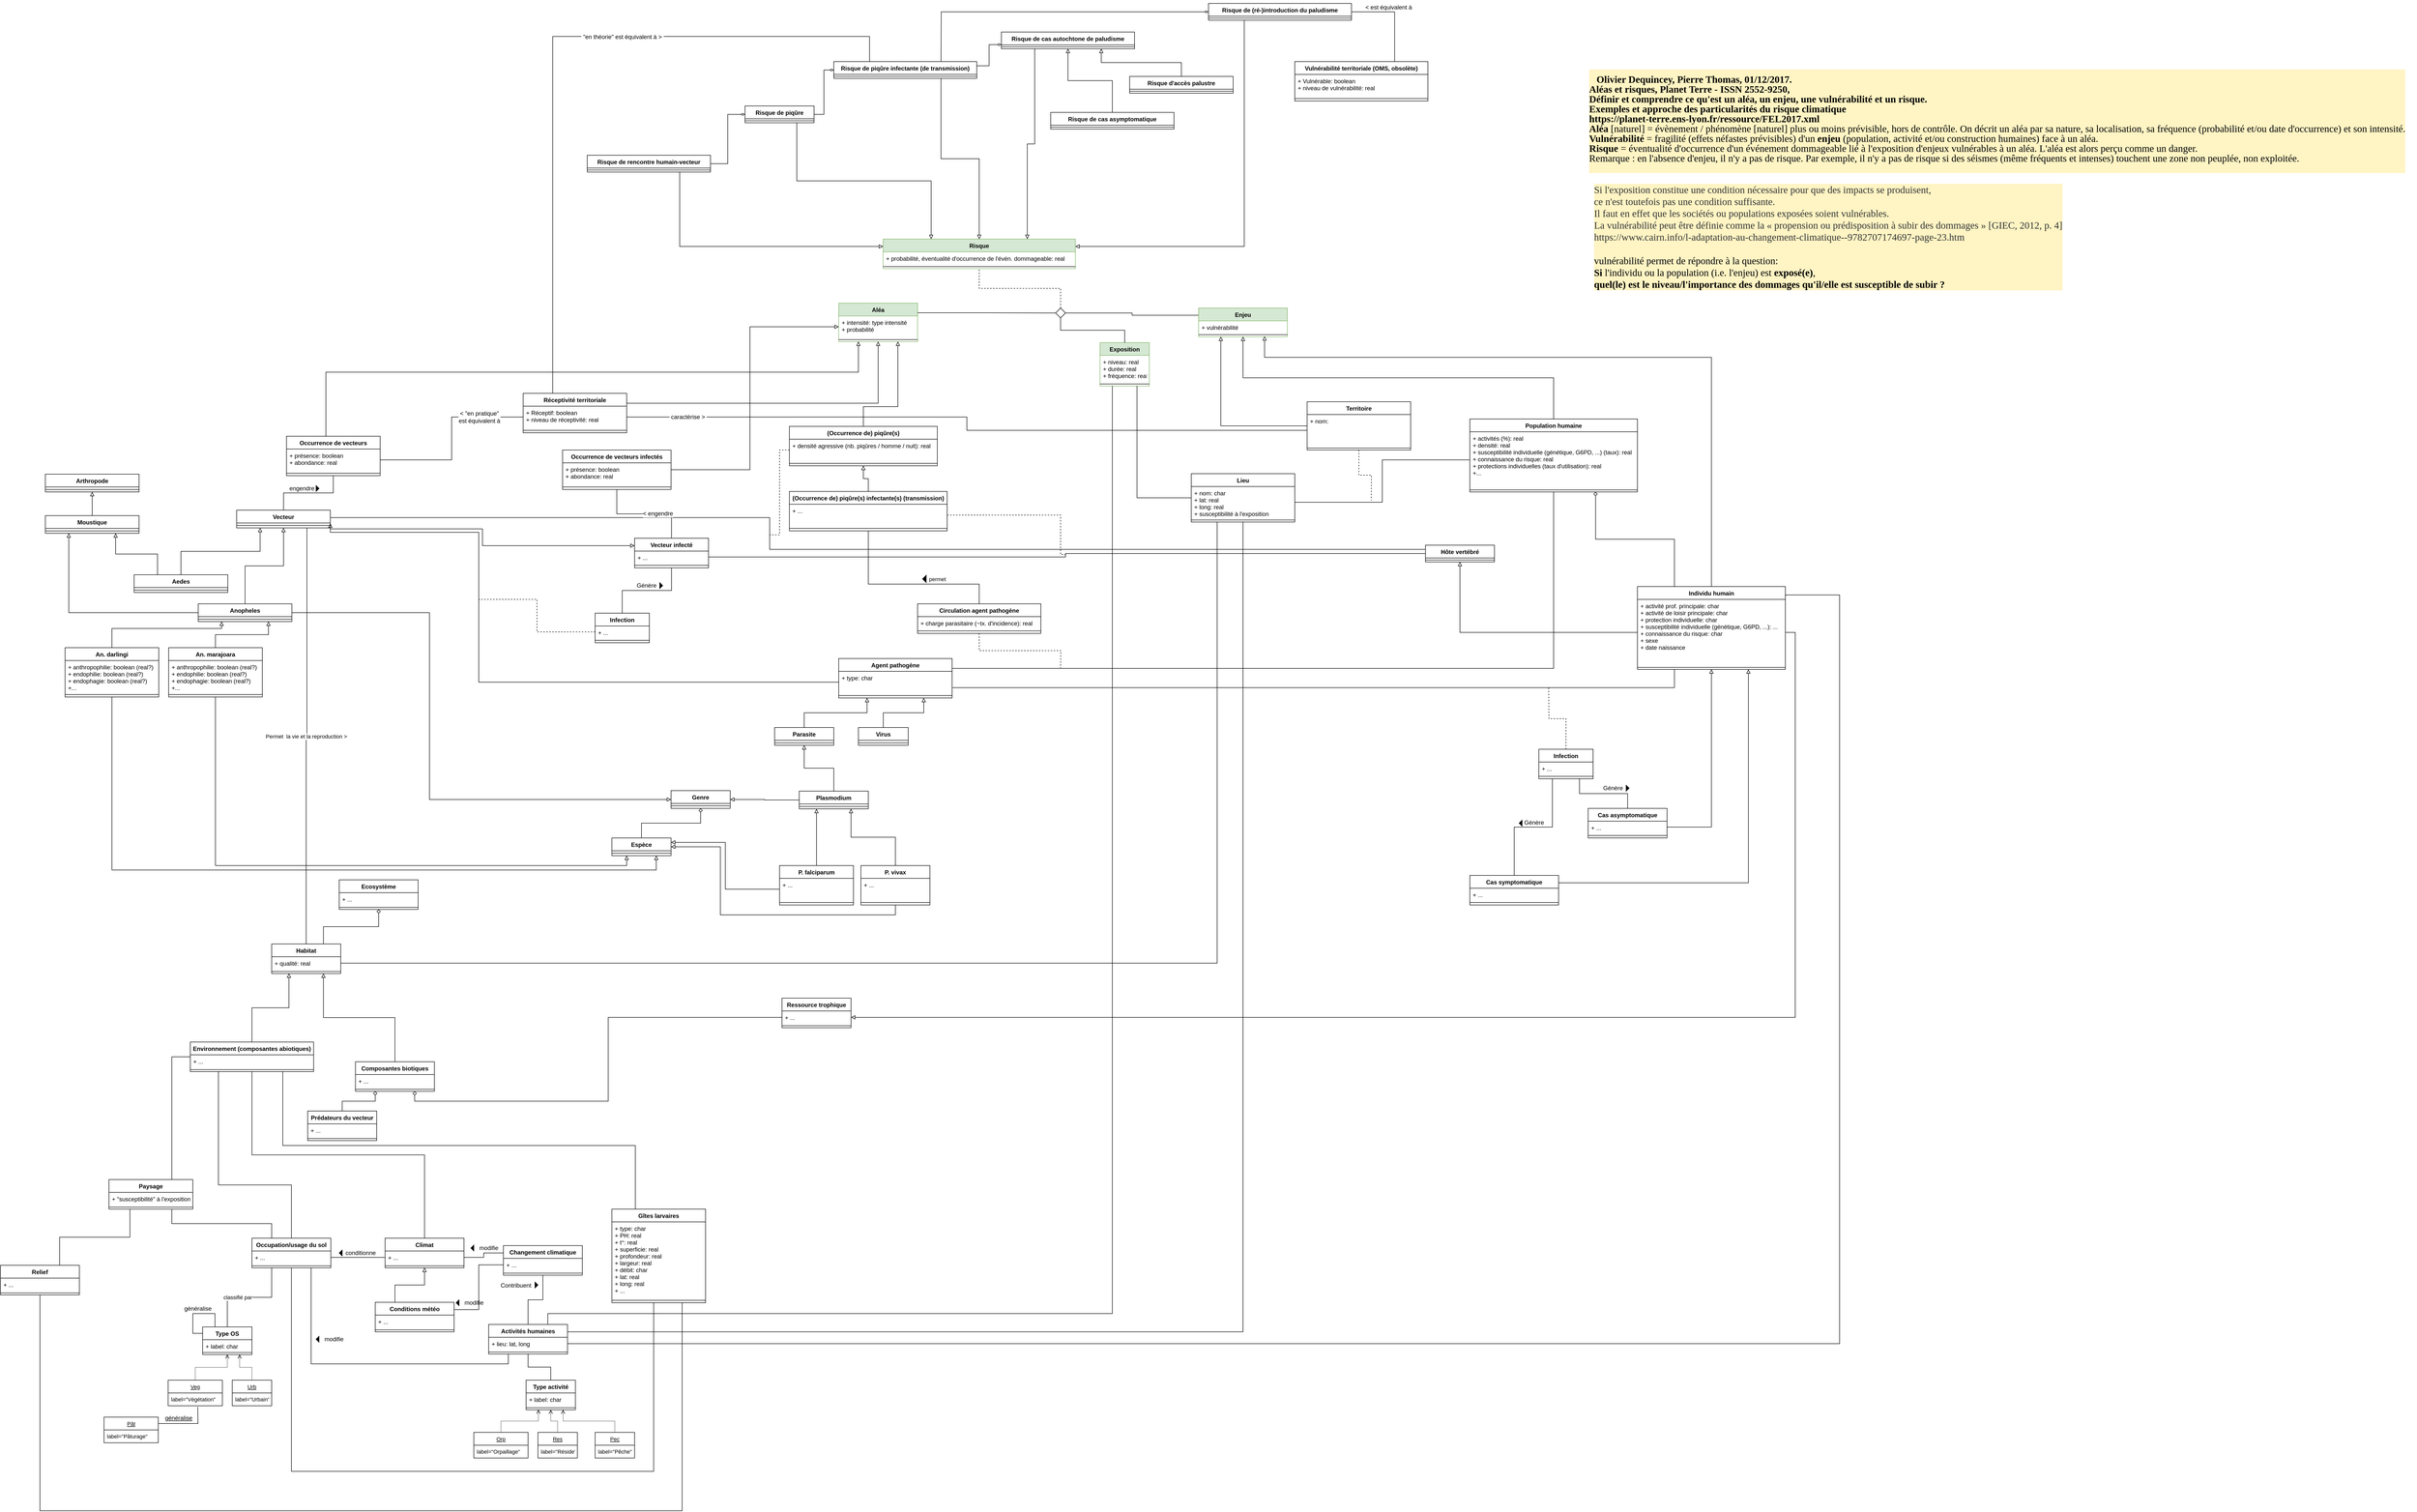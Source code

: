 <mxfile version="20.7.3" type="github">
  <diagram id="iuLg7jn5h-H2lJ3DDNTR" name="Page-1">
    <mxGraphModel dx="3932" dy="2467" grid="1" gridSize="10" guides="1" tooltips="1" connect="1" arrows="1" fold="1" page="1" pageScale="1" pageWidth="827" pageHeight="1169" math="0" shadow="0">
      <root>
        <mxCell id="0" />
        <mxCell id="1" parent="0" />
        <mxCell id="jGr4YzGaXGw1v3x4zctD-1" value="Exposition" style="swimlane;fontStyle=1;align=center;verticalAlign=top;childLayout=stackLayout;horizontal=1;startSize=26;horizontalStack=0;resizeParent=1;resizeParentMax=0;resizeLast=0;collapsible=1;marginBottom=0;fillColor=#d5e8d4;strokeColor=#82b366;" parent="1" vertex="1">
          <mxGeometry x="650" y="430" width="100" height="88" as="geometry">
            <mxRectangle x="600" y="310" width="90" height="26" as="alternateBounds" />
          </mxGeometry>
        </mxCell>
        <mxCell id="jGr4YzGaXGw1v3x4zctD-2" value="+ niveau: real&#xa;+ durée: real&#xa;+ fréquence: real" style="text;strokeColor=none;fillColor=none;align=left;verticalAlign=top;spacingLeft=4;spacingRight=4;overflow=hidden;rotatable=0;points=[[0,0.5],[1,0.5]];portConstraint=eastwest;" parent="jGr4YzGaXGw1v3x4zctD-1" vertex="1">
          <mxGeometry y="26" width="100" height="54" as="geometry" />
        </mxCell>
        <mxCell id="jGr4YzGaXGw1v3x4zctD-3" value="" style="line;strokeWidth=1;fillColor=none;align=left;verticalAlign=middle;spacingTop=-1;spacingLeft=3;spacingRight=3;rotatable=0;labelPosition=right;points=[];portConstraint=eastwest;" parent="jGr4YzGaXGw1v3x4zctD-1" vertex="1">
          <mxGeometry y="80" width="100" height="8" as="geometry" />
        </mxCell>
        <mxCell id="jGr4YzGaXGw1v3x4zctD-9" value="Aléa" style="swimlane;fontStyle=1;align=center;verticalAlign=top;childLayout=stackLayout;horizontal=1;startSize=26;horizontalStack=0;resizeParent=1;resizeParentMax=0;resizeLast=0;collapsible=1;marginBottom=0;fillColor=#d5e8d4;strokeColor=#82b366;" parent="1" vertex="1">
          <mxGeometry x="120" y="350" width="160" height="78" as="geometry" />
        </mxCell>
        <mxCell id="jGr4YzGaXGw1v3x4zctD-10" value="+ intensité: type intensité&#xa;+ probabilité" style="text;strokeColor=none;fillColor=none;align=left;verticalAlign=top;spacingLeft=4;spacingRight=4;overflow=hidden;rotatable=0;points=[[0,0.5],[1,0.5]];portConstraint=eastwest;" parent="jGr4YzGaXGw1v3x4zctD-9" vertex="1">
          <mxGeometry y="26" width="160" height="44" as="geometry" />
        </mxCell>
        <mxCell id="jGr4YzGaXGw1v3x4zctD-11" value="" style="line;strokeWidth=1;fillColor=none;align=left;verticalAlign=middle;spacingTop=-1;spacingLeft=3;spacingRight=3;rotatable=0;labelPosition=right;points=[];portConstraint=eastwest;" parent="jGr4YzGaXGw1v3x4zctD-9" vertex="1">
          <mxGeometry y="70" width="160" height="8" as="geometry" />
        </mxCell>
        <mxCell id="jGr4YzGaXGw1v3x4zctD-12" style="edgeStyle=orthogonalEdgeStyle;rounded=0;orthogonalLoop=1;jettySize=auto;html=1;exitX=0.5;exitY=0;exitDx=0;exitDy=0;endArrow=none;endFill=0;dashed=1;entryX=0.5;entryY=1;entryDx=0;entryDy=0;" parent="1" source="jGr4YzGaXGw1v3x4zctD-14" target="jGr4YzGaXGw1v3x4zctD-17" edge="1">
          <mxGeometry relative="1" as="geometry">
            <mxPoint x="390" y="280" as="targetPoint" />
          </mxGeometry>
        </mxCell>
        <mxCell id="jGr4YzGaXGw1v3x4zctD-13" style="edgeStyle=elbowEdgeStyle;rounded=0;orthogonalLoop=1;jettySize=auto;html=1;exitX=1;exitY=0.5;exitDx=0;exitDy=0;entryX=0;entryY=0.25;entryDx=0;entryDy=0;endArrow=none;endFill=0;" parent="1" source="jGr4YzGaXGw1v3x4zctD-14" target="NpEMmVHQ3CmkwDOkNRdj-6" edge="1">
          <mxGeometry relative="1" as="geometry" />
        </mxCell>
        <mxCell id="jGr4YzGaXGw1v3x4zctD-14" value="" style="rhombus;aspect=fixed;" parent="1" vertex="1">
          <mxGeometry x="560" y="360" width="20" height="20" as="geometry" />
        </mxCell>
        <mxCell id="jGr4YzGaXGw1v3x4zctD-15" value="" style="endArrow=none;html=1;rounded=0;align=center;verticalAlign=bottom;labelBackgroundColor=none;exitX=1;exitY=0.25;exitDx=0;exitDy=0;edgeStyle=elbowEdgeStyle;" parent="1" source="jGr4YzGaXGw1v3x4zctD-9" target="jGr4YzGaXGw1v3x4zctD-14" edge="1">
          <mxGeometry relative="1" as="geometry">
            <mxPoint x="280" y="330" as="sourcePoint" />
          </mxGeometry>
        </mxCell>
        <mxCell id="jGr4YzGaXGw1v3x4zctD-16" value="" style="endArrow=none;html=1;rounded=0;align=center;verticalAlign=bottom;labelBackgroundColor=none;entryX=0.5;entryY=0;entryDx=0;entryDy=0;edgeStyle=elbowEdgeStyle;elbow=vertical;" parent="1" source="jGr4YzGaXGw1v3x4zctD-14" target="jGr4YzGaXGw1v3x4zctD-1" edge="1">
          <mxGeometry relative="1" as="geometry">
            <mxPoint x="460" y="370" as="targetPoint" />
          </mxGeometry>
        </mxCell>
        <mxCell id="jGr4YzGaXGw1v3x4zctD-17" value="Risque" style="swimlane;fontStyle=1;align=center;verticalAlign=top;childLayout=stackLayout;horizontal=1;startSize=26;horizontalStack=0;resizeParent=1;resizeParentMax=0;resizeLast=0;collapsible=1;marginBottom=0;fillColor=#d5e8d4;strokeColor=#82b366;" parent="1" vertex="1">
          <mxGeometry x="210" y="220" width="390" height="60" as="geometry" />
        </mxCell>
        <mxCell id="jGr4YzGaXGw1v3x4zctD-18" value="+ probabilité, éventualité d&#39;occurrence de l&#39;évén. dommageable: real" style="text;strokeColor=none;fillColor=none;align=left;verticalAlign=top;spacingLeft=4;spacingRight=4;overflow=hidden;rotatable=0;points=[[0,0.5],[1,0.5]];portConstraint=eastwest;" parent="jGr4YzGaXGw1v3x4zctD-17" vertex="1">
          <mxGeometry y="26" width="390" height="26" as="geometry" />
        </mxCell>
        <mxCell id="jGr4YzGaXGw1v3x4zctD-19" value="" style="line;strokeWidth=1;fillColor=none;align=left;verticalAlign=middle;spacingTop=-1;spacingLeft=3;spacingRight=3;rotatable=0;labelPosition=right;points=[];portConstraint=eastwest;" parent="jGr4YzGaXGw1v3x4zctD-17" vertex="1">
          <mxGeometry y="52" width="390" height="8" as="geometry" />
        </mxCell>
        <mxCell id="jGr4YzGaXGw1v3x4zctD-58" style="edgeStyle=orthogonalEdgeStyle;rounded=0;orthogonalLoop=1;jettySize=auto;html=1;exitX=0.5;exitY=0;exitDx=0;exitDy=0;endArrow=block;endFill=0;entryX=0.743;entryY=0.887;entryDx=0;entryDy=0;entryPerimeter=0;" parent="1" source="jGr4YzGaXGw1v3x4zctD-51" target="NpEMmVHQ3CmkwDOkNRdj-8" edge="1">
          <mxGeometry relative="1" as="geometry">
            <mxPoint x="1510" y="495" as="targetPoint" />
            <Array as="points">
              <mxPoint x="1890" y="460" />
              <mxPoint x="984" y="460" />
            </Array>
          </mxGeometry>
        </mxCell>
        <mxCell id="jGr4YzGaXGw1v3x4zctD-214" style="edgeStyle=orthogonalEdgeStyle;rounded=0;orthogonalLoop=1;jettySize=auto;html=1;exitX=0.25;exitY=0;exitDx=0;exitDy=0;entryX=0.75;entryY=1;entryDx=0;entryDy=0;endArrow=diamond;endFill=0;" parent="1" source="jGr4YzGaXGw1v3x4zctD-51" target="jGr4YzGaXGw1v3x4zctD-54" edge="1">
          <mxGeometry relative="1" as="geometry" />
        </mxCell>
        <mxCell id="jGr4YzGaXGw1v3x4zctD-51" value="Individu humain" style="swimlane;fontStyle=1;align=center;verticalAlign=top;childLayout=stackLayout;horizontal=1;startSize=26;horizontalStack=0;resizeParent=1;resizeParentMax=0;resizeLast=0;collapsible=1;marginBottom=0;" parent="1" vertex="1">
          <mxGeometry x="1740" y="925" width="300" height="168" as="geometry" />
        </mxCell>
        <mxCell id="jGr4YzGaXGw1v3x4zctD-52" value="+ activité prof. principale: char&#xa;+ activité de loisir principale: char&#xa;+ protection individuelle: char&#xa;+ susceptibilité individuelle (génétique, G6PD, ...): ...&#xa;+ connaissance du risque: char&#xa;+ sexe&#xa;+ date naissance" style="text;strokeColor=none;fillColor=none;align=left;verticalAlign=top;spacingLeft=4;spacingRight=4;overflow=hidden;rotatable=0;points=[[0,0.5],[1,0.5]];portConstraint=eastwest;" parent="jGr4YzGaXGw1v3x4zctD-51" vertex="1">
          <mxGeometry y="26" width="300" height="134" as="geometry" />
        </mxCell>
        <mxCell id="jGr4YzGaXGw1v3x4zctD-53" value="" style="line;strokeWidth=1;fillColor=none;align=left;verticalAlign=middle;spacingTop=-1;spacingLeft=3;spacingRight=3;rotatable=0;labelPosition=right;points=[];portConstraint=eastwest;" parent="jGr4YzGaXGw1v3x4zctD-51" vertex="1">
          <mxGeometry y="160" width="300" height="8" as="geometry" />
        </mxCell>
        <mxCell id="jGr4YzGaXGw1v3x4zctD-59" style="edgeStyle=orthogonalEdgeStyle;rounded=0;orthogonalLoop=1;jettySize=auto;html=1;exitX=0.5;exitY=0;exitDx=0;exitDy=0;entryX=0.5;entryY=1;entryDx=0;entryDy=0;endArrow=block;endFill=0;" parent="1" source="jGr4YzGaXGw1v3x4zctD-54" target="NpEMmVHQ3CmkwDOkNRdj-6" edge="1">
          <mxGeometry relative="1" as="geometry" />
        </mxCell>
        <mxCell id="jGr4YzGaXGw1v3x4zctD-54" value="Population humaine" style="swimlane;fontStyle=1;align=center;verticalAlign=top;childLayout=stackLayout;horizontal=1;startSize=26;horizontalStack=0;resizeParent=1;resizeParentMax=0;resizeLast=0;collapsible=1;marginBottom=0;" parent="1" vertex="1">
          <mxGeometry x="1400" y="585" width="340" height="148" as="geometry" />
        </mxCell>
        <mxCell id="jGr4YzGaXGw1v3x4zctD-55" value="+ activités (%): real&#xa;+ densité: real&#xa;+ susceptibilité individuelle (génétique, G6PD, ...) (taux): real&#xa;+ connaissance du risque: real&#xa;+ protections individuelles (taux d&#39;utilisation): real&#xa;+..." style="text;strokeColor=none;fillColor=none;align=left;verticalAlign=top;spacingLeft=4;spacingRight=4;overflow=hidden;rotatable=0;points=[[0,0.5],[1,0.5]];portConstraint=eastwest;" parent="jGr4YzGaXGw1v3x4zctD-54" vertex="1">
          <mxGeometry y="26" width="340" height="114" as="geometry" />
        </mxCell>
        <mxCell id="jGr4YzGaXGw1v3x4zctD-56" value="" style="line;strokeWidth=1;fillColor=none;align=left;verticalAlign=middle;spacingTop=-1;spacingLeft=3;spacingRight=3;rotatable=0;labelPosition=right;points=[];portConstraint=eastwest;" parent="jGr4YzGaXGw1v3x4zctD-54" vertex="1">
          <mxGeometry y="140" width="340" height="8" as="geometry" />
        </mxCell>
        <mxCell id="jGr4YzGaXGw1v3x4zctD-61" style="edgeStyle=orthogonalEdgeStyle;rounded=0;orthogonalLoop=1;jettySize=auto;html=1;exitX=0.5;exitY=0;exitDx=0;exitDy=0;entryX=0.25;entryY=1;entryDx=0;entryDy=0;endArrow=block;endFill=0;" parent="1" source="jGr4YzGaXGw1v3x4zctD-104" target="jGr4YzGaXGw1v3x4zctD-9" edge="1">
          <mxGeometry relative="1" as="geometry">
            <mxPoint x="-5" y="478" as="targetPoint" />
            <Array as="points">
              <mxPoint x="-920" y="490" />
              <mxPoint x="160" y="490" />
            </Array>
          </mxGeometry>
        </mxCell>
        <mxCell id="jGr4YzGaXGw1v3x4zctD-65" style="edgeStyle=orthogonalEdgeStyle;rounded=0;orthogonalLoop=1;jettySize=auto;html=1;exitX=0.5;exitY=0;exitDx=0;exitDy=0;entryX=0.75;entryY=1;entryDx=0;entryDy=0;endArrow=block;endFill=0;" parent="1" source="jGr4YzGaXGw1v3x4zctD-66" target="jGr4YzGaXGw1v3x4zctD-9" edge="1">
          <mxGeometry relative="1" as="geometry">
            <mxPoint x="45" y="478" as="targetPoint" />
            <Array as="points">
              <mxPoint x="170" y="560" />
              <mxPoint x="240" y="560" />
            </Array>
          </mxGeometry>
        </mxCell>
        <mxCell id="jGr4YzGaXGw1v3x4zctD-66" value="(Occurrence de) piqûre(s)" style="swimlane;fontStyle=1;align=center;verticalAlign=top;childLayout=stackLayout;horizontal=1;startSize=26;horizontalStack=0;resizeParent=1;resizeParentMax=0;resizeLast=0;collapsible=1;marginBottom=0;" parent="1" vertex="1">
          <mxGeometry x="20" y="600" width="300" height="80" as="geometry" />
        </mxCell>
        <mxCell id="jGr4YzGaXGw1v3x4zctD-67" value="+ densité agressive (nb. piqûres / homme / nuit): real" style="text;strokeColor=none;fillColor=none;align=left;verticalAlign=top;spacingLeft=4;spacingRight=4;overflow=hidden;rotatable=0;points=[[0,0.5],[1,0.5]];portConstraint=eastwest;" parent="jGr4YzGaXGw1v3x4zctD-66" vertex="1">
          <mxGeometry y="26" width="300" height="44" as="geometry" />
        </mxCell>
        <mxCell id="jGr4YzGaXGw1v3x4zctD-68" value="" style="line;strokeWidth=1;fillColor=none;align=left;verticalAlign=middle;spacingTop=-1;spacingLeft=3;spacingRight=3;rotatable=0;labelPosition=right;points=[];portConstraint=eastwest;" parent="jGr4YzGaXGw1v3x4zctD-66" vertex="1">
          <mxGeometry y="70" width="300" height="10" as="geometry" />
        </mxCell>
        <mxCell id="jGr4YzGaXGw1v3x4zctD-69" style="edgeStyle=orthogonalEdgeStyle;rounded=0;orthogonalLoop=1;jettySize=auto;html=1;exitX=0.5;exitY=0;exitDx=0;exitDy=0;endArrow=block;endFill=0;elbow=vertical;entryX=0.5;entryY=1;entryDx=0;entryDy=0;" parent="1" source="jGr4YzGaXGw1v3x4zctD-70" target="jGr4YzGaXGw1v3x4zctD-66" edge="1">
          <mxGeometry relative="1" as="geometry">
            <mxPoint x="220" y="688" as="targetPoint" />
          </mxGeometry>
        </mxCell>
        <mxCell id="jGr4YzGaXGw1v3x4zctD-70" value="(Occurrence de) piqûre(s) infectante(s) (transmission)" style="swimlane;fontStyle=1;align=center;verticalAlign=top;childLayout=stackLayout;horizontal=1;startSize=26;horizontalStack=0;resizeParent=1;resizeParentMax=0;resizeLast=0;collapsible=1;marginBottom=0;" parent="1" vertex="1">
          <mxGeometry x="20" y="732" width="320" height="80" as="geometry" />
        </mxCell>
        <mxCell id="jGr4YzGaXGw1v3x4zctD-71" value="+ ..." style="text;strokeColor=none;fillColor=none;align=left;verticalAlign=top;spacingLeft=4;spacingRight=4;overflow=hidden;rotatable=0;points=[[0,0.5],[1,0.5]];portConstraint=eastwest;" parent="jGr4YzGaXGw1v3x4zctD-70" vertex="1">
          <mxGeometry y="26" width="320" height="44" as="geometry" />
        </mxCell>
        <mxCell id="jGr4YzGaXGw1v3x4zctD-72" value="" style="line;strokeWidth=1;fillColor=none;align=left;verticalAlign=middle;spacingTop=-1;spacingLeft=3;spacingRight=3;rotatable=0;labelPosition=right;points=[];portConstraint=eastwest;" parent="jGr4YzGaXGw1v3x4zctD-70" vertex="1">
          <mxGeometry y="70" width="320" height="10" as="geometry" />
        </mxCell>
        <mxCell id="jGr4YzGaXGw1v3x4zctD-312" style="edgeStyle=orthogonalEdgeStyle;rounded=0;orthogonalLoop=1;jettySize=auto;html=1;exitX=0.5;exitY=1;exitDx=0;exitDy=0;entryX=0.446;entryY=1.033;entryDx=0;entryDy=0;entryPerimeter=0;endArrow=none;endFill=0;" parent="1" source="jGr4YzGaXGw1v3x4zctD-76" target="jGr4YzGaXGw1v3x4zctD-127" edge="1">
          <mxGeometry relative="1" as="geometry">
            <Array as="points">
              <mxPoint x="-990" y="2720" />
              <mxPoint x="-255" y="2720" />
            </Array>
          </mxGeometry>
        </mxCell>
        <mxCell id="jGr4YzGaXGw1v3x4zctD-334" style="edgeStyle=orthogonalEdgeStyle;rounded=0;orthogonalLoop=1;jettySize=auto;html=1;exitX=0.5;exitY=0;exitDx=0;exitDy=0;entryX=0.25;entryY=1;entryDx=0;entryDy=0;endArrow=none;endFill=0;" parent="1" source="jGr4YzGaXGw1v3x4zctD-76" target="jGr4YzGaXGw1v3x4zctD-248" edge="1">
          <mxGeometry relative="1" as="geometry">
            <Array as="points">
              <mxPoint x="-990" y="2139" />
              <mxPoint x="-1138" y="2139" />
            </Array>
          </mxGeometry>
        </mxCell>
        <mxCell id="jGr4YzGaXGw1v3x4zctD-76" value="Occupation/usage du sol" style="swimlane;fontStyle=1;align=center;verticalAlign=top;childLayout=stackLayout;horizontal=1;startSize=26;horizontalStack=0;resizeParent=1;resizeParentMax=0;resizeLast=0;collapsible=1;marginBottom=0;" parent="1" vertex="1">
          <mxGeometry x="-1070" y="2247" width="160" height="60" as="geometry">
            <mxRectangle x="320" y="370" width="90" height="26" as="alternateBounds" />
          </mxGeometry>
        </mxCell>
        <mxCell id="jGr4YzGaXGw1v3x4zctD-77" value="+ ..." style="text;strokeColor=none;fillColor=none;align=left;verticalAlign=top;spacingLeft=4;spacingRight=4;overflow=hidden;rotatable=0;points=[[0,0.5],[1,0.5]];portConstraint=eastwest;" parent="jGr4YzGaXGw1v3x4zctD-76" vertex="1">
          <mxGeometry y="26" width="160" height="26" as="geometry" />
        </mxCell>
        <mxCell id="jGr4YzGaXGw1v3x4zctD-78" value="" style="line;strokeWidth=1;fillColor=none;align=left;verticalAlign=middle;spacingTop=-1;spacingLeft=3;spacingRight=3;rotatable=0;labelPosition=right;points=[];portConstraint=eastwest;" parent="jGr4YzGaXGw1v3x4zctD-76" vertex="1">
          <mxGeometry y="52" width="160" height="8" as="geometry" />
        </mxCell>
        <mxCell id="jGr4YzGaXGw1v3x4zctD-86" style="edgeStyle=orthogonalEdgeStyle;rounded=0;orthogonalLoop=1;jettySize=auto;html=1;exitX=0.25;exitY=0;exitDx=0;exitDy=0;entryX=0.5;entryY=1;entryDx=0;entryDy=0;endArrow=block;endFill=0;elbow=vertical;" parent="1" source="jGr4YzGaXGw1v3x4zctD-87" target="jGr4YzGaXGw1v3x4zctD-93" edge="1">
          <mxGeometry relative="1" as="geometry" />
        </mxCell>
        <mxCell id="jGr4YzGaXGw1v3x4zctD-87" value="Conditions météo" style="swimlane;fontStyle=1;align=center;verticalAlign=top;childLayout=stackLayout;horizontal=1;startSize=26;horizontalStack=0;resizeParent=1;resizeParentMax=0;resizeLast=0;collapsible=1;marginBottom=0;" parent="1" vertex="1">
          <mxGeometry x="-820" y="2377" width="160" height="60" as="geometry">
            <mxRectangle x="320" y="370" width="90" height="26" as="alternateBounds" />
          </mxGeometry>
        </mxCell>
        <mxCell id="jGr4YzGaXGw1v3x4zctD-88" value="+ ..." style="text;strokeColor=none;fillColor=none;align=left;verticalAlign=top;spacingLeft=4;spacingRight=4;overflow=hidden;rotatable=0;points=[[0,0.5],[1,0.5]];portConstraint=eastwest;" parent="jGr4YzGaXGw1v3x4zctD-87" vertex="1">
          <mxGeometry y="26" width="160" height="26" as="geometry" />
        </mxCell>
        <mxCell id="jGr4YzGaXGw1v3x4zctD-89" value="" style="line;strokeWidth=1;fillColor=none;align=left;verticalAlign=middle;spacingTop=-1;spacingLeft=3;spacingRight=3;rotatable=0;labelPosition=right;points=[];portConstraint=eastwest;" parent="jGr4YzGaXGw1v3x4zctD-87" vertex="1">
          <mxGeometry y="52" width="160" height="8" as="geometry" />
        </mxCell>
        <mxCell id="jGr4YzGaXGw1v3x4zctD-251" style="edgeStyle=orthogonalEdgeStyle;rounded=0;orthogonalLoop=1;jettySize=auto;html=1;exitX=0.5;exitY=0;exitDx=0;exitDy=0;entryX=0.5;entryY=1;entryDx=0;entryDy=0;endArrow=none;endFill=0;" parent="1" source="jGr4YzGaXGw1v3x4zctD-93" target="jGr4YzGaXGw1v3x4zctD-248" edge="1">
          <mxGeometry relative="1" as="geometry" />
        </mxCell>
        <mxCell id="jGr4YzGaXGw1v3x4zctD-93" value="Climat" style="swimlane;fontStyle=1;align=center;verticalAlign=top;childLayout=stackLayout;horizontal=1;startSize=26;horizontalStack=0;resizeParent=1;resizeParentMax=0;resizeLast=0;collapsible=1;marginBottom=0;" parent="1" vertex="1">
          <mxGeometry x="-800" y="2247" width="160" height="60" as="geometry">
            <mxRectangle x="320" y="370" width="90" height="26" as="alternateBounds" />
          </mxGeometry>
        </mxCell>
        <mxCell id="jGr4YzGaXGw1v3x4zctD-94" value="+ ..." style="text;strokeColor=none;fillColor=none;align=left;verticalAlign=top;spacingLeft=4;spacingRight=4;overflow=hidden;rotatable=0;points=[[0,0.5],[1,0.5]];portConstraint=eastwest;" parent="jGr4YzGaXGw1v3x4zctD-93" vertex="1">
          <mxGeometry y="26" width="160" height="26" as="geometry" />
        </mxCell>
        <mxCell id="jGr4YzGaXGw1v3x4zctD-95" value="" style="line;strokeWidth=1;fillColor=none;align=left;verticalAlign=middle;spacingTop=-1;spacingLeft=3;spacingRight=3;rotatable=0;labelPosition=right;points=[];portConstraint=eastwest;" parent="jGr4YzGaXGw1v3x4zctD-93" vertex="1">
          <mxGeometry y="52" width="160" height="8" as="geometry" />
        </mxCell>
        <mxCell id="jGr4YzGaXGw1v3x4zctD-96" style="edgeStyle=orthogonalEdgeStyle;rounded=0;orthogonalLoop=1;jettySize=auto;html=1;entryX=0.5;entryY=1;entryDx=0;entryDy=0;endArrow=none;endFill=0;" parent="1" source="jGr4YzGaXGw1v3x4zctD-97" target="jGr4YzGaXGw1v3x4zctD-104" edge="1">
          <mxGeometry relative="1" as="geometry" />
        </mxCell>
        <mxCell id="jGr4YzGaXGw1v3x4zctD-241" style="edgeStyle=orthogonalEdgeStyle;rounded=0;orthogonalLoop=1;jettySize=auto;html=1;exitX=1;exitY=0.25;exitDx=0;exitDy=0;entryX=0;entryY=0.25;entryDx=0;entryDy=0;endArrow=none;endFill=0;" parent="1" source="jGr4YzGaXGw1v3x4zctD-97" target="Obn8Af6HPf2PZlMLrT6z-2" edge="1">
          <mxGeometry relative="1" as="geometry">
            <Array as="points">
              <mxPoint x="-20" y="785" />
              <mxPoint x="-20" y="849" />
            </Array>
          </mxGeometry>
        </mxCell>
        <mxCell id="jGr4YzGaXGw1v3x4zctD-97" value="Vecteur" style="swimlane;fontStyle=1;align=center;verticalAlign=top;childLayout=stackLayout;horizontal=1;startSize=26;horizontalStack=0;resizeParent=1;resizeParentMax=0;resizeLast=0;collapsible=1;marginBottom=0;" parent="1" vertex="1">
          <mxGeometry x="-1101" y="770" width="190" height="36" as="geometry" />
        </mxCell>
        <mxCell id="jGr4YzGaXGw1v3x4zctD-99" value="" style="line;strokeWidth=1;fillColor=none;align=left;verticalAlign=middle;spacingTop=-1;spacingLeft=3;spacingRight=3;rotatable=0;labelPosition=right;points=[];portConstraint=eastwest;" parent="jGr4YzGaXGw1v3x4zctD-97" vertex="1">
          <mxGeometry y="26" width="190" height="10" as="geometry" />
        </mxCell>
        <mxCell id="jGr4YzGaXGw1v3x4zctD-100" style="edgeStyle=orthogonalEdgeStyle;rounded=0;orthogonalLoop=1;jettySize=auto;html=1;exitX=0.5;exitY=0;exitDx=0;exitDy=0;entryX=0.5;entryY=1;entryDx=0;entryDy=0;endArrow=block;endFill=0;" parent="1" source="jGr4YzGaXGw1v3x4zctD-101" target="jGr4YzGaXGw1v3x4zctD-97" edge="1">
          <mxGeometry relative="1" as="geometry" />
        </mxCell>
        <mxCell id="gVICrhU735gXl1rfREQs-32" style="edgeStyle=orthogonalEdgeStyle;rounded=0;orthogonalLoop=1;jettySize=auto;html=1;exitX=0;exitY=0.5;exitDx=0;exitDy=0;entryX=0.25;entryY=1;entryDx=0;entryDy=0;endArrow=block;endFill=0;" edge="1" parent="1" source="jGr4YzGaXGw1v3x4zctD-101" target="gVICrhU735gXl1rfREQs-29">
          <mxGeometry relative="1" as="geometry" />
        </mxCell>
        <mxCell id="gVICrhU735gXl1rfREQs-34" style="edgeStyle=orthogonalEdgeStyle;rounded=0;orthogonalLoop=1;jettySize=auto;html=1;entryX=0;entryY=0.5;entryDx=0;entryDy=0;endArrow=block;endFill=0;" edge="1" parent="1" source="jGr4YzGaXGw1v3x4zctD-101" target="gVICrhU735gXl1rfREQs-17">
          <mxGeometry relative="1" as="geometry">
            <Array as="points">
              <mxPoint x="-710" y="978" />
              <mxPoint x="-710" y="1357" />
            </Array>
          </mxGeometry>
        </mxCell>
        <mxCell id="jGr4YzGaXGw1v3x4zctD-101" value="Anopheles" style="swimlane;fontStyle=1;align=center;verticalAlign=top;childLayout=stackLayout;horizontal=1;startSize=26;horizontalStack=0;resizeParent=1;resizeParentMax=0;resizeLast=0;collapsible=1;marginBottom=0;" parent="1" vertex="1">
          <mxGeometry x="-1179" y="960" width="190" height="36" as="geometry" />
        </mxCell>
        <mxCell id="jGr4YzGaXGw1v3x4zctD-103" value="" style="line;strokeWidth=1;fillColor=none;align=left;verticalAlign=middle;spacingTop=-1;spacingLeft=3;spacingRight=3;rotatable=0;labelPosition=right;points=[];portConstraint=eastwest;" parent="jGr4YzGaXGw1v3x4zctD-101" vertex="1">
          <mxGeometry y="26" width="190" height="10" as="geometry" />
        </mxCell>
        <mxCell id="jGr4YzGaXGw1v3x4zctD-104" value="Occurrence de vecteurs" style="swimlane;fontStyle=1;align=center;verticalAlign=top;childLayout=stackLayout;horizontal=1;startSize=26;horizontalStack=0;resizeParent=1;resizeParentMax=0;resizeLast=0;collapsible=1;marginBottom=0;" parent="1" vertex="1">
          <mxGeometry x="-1000" y="620" width="190" height="80" as="geometry" />
        </mxCell>
        <mxCell id="jGr4YzGaXGw1v3x4zctD-105" value="+ présence: boolean&#xa;+ abondance: real" style="text;strokeColor=none;fillColor=none;align=left;verticalAlign=top;spacingLeft=4;spacingRight=4;overflow=hidden;rotatable=0;points=[[0,0.5],[1,0.5]];portConstraint=eastwest;" parent="jGr4YzGaXGw1v3x4zctD-104" vertex="1">
          <mxGeometry y="26" width="190" height="44" as="geometry" />
        </mxCell>
        <mxCell id="jGr4YzGaXGw1v3x4zctD-106" value="" style="line;strokeWidth=1;fillColor=none;align=left;verticalAlign=middle;spacingTop=-1;spacingLeft=3;spacingRight=3;rotatable=0;labelPosition=right;points=[];portConstraint=eastwest;" parent="jGr4YzGaXGw1v3x4zctD-104" vertex="1">
          <mxGeometry y="70" width="190" height="10" as="geometry" />
        </mxCell>
        <mxCell id="jGr4YzGaXGw1v3x4zctD-107" style="edgeStyle=orthogonalEdgeStyle;rounded=0;orthogonalLoop=1;jettySize=auto;html=1;exitX=0.5;exitY=0;exitDx=0;exitDy=0;entryX=0.25;entryY=1;entryDx=0;entryDy=0;endArrow=block;endFill=0;" parent="1" source="jGr4YzGaXGw1v3x4zctD-108" target="jGr4YzGaXGw1v3x4zctD-97" edge="1">
          <mxGeometry relative="1" as="geometry" />
        </mxCell>
        <mxCell id="gVICrhU735gXl1rfREQs-31" style="edgeStyle=orthogonalEdgeStyle;rounded=0;orthogonalLoop=1;jettySize=auto;html=1;exitX=0.25;exitY=0;exitDx=0;exitDy=0;entryX=0.75;entryY=1;entryDx=0;entryDy=0;endArrow=block;endFill=0;" edge="1" parent="1" source="jGr4YzGaXGw1v3x4zctD-108" target="gVICrhU735gXl1rfREQs-29">
          <mxGeometry relative="1" as="geometry" />
        </mxCell>
        <mxCell id="jGr4YzGaXGw1v3x4zctD-108" value="Aedes" style="swimlane;fontStyle=1;align=center;verticalAlign=top;childLayout=stackLayout;horizontal=1;startSize=26;horizontalStack=0;resizeParent=1;resizeParentMax=0;resizeLast=0;collapsible=1;marginBottom=0;" parent="1" vertex="1">
          <mxGeometry x="-1309" y="901" width="190" height="36" as="geometry" />
        </mxCell>
        <mxCell id="jGr4YzGaXGw1v3x4zctD-110" value="" style="line;strokeWidth=1;fillColor=none;align=left;verticalAlign=middle;spacingTop=-1;spacingLeft=3;spacingRight=3;rotatable=0;labelPosition=right;points=[];portConstraint=eastwest;" parent="jGr4YzGaXGw1v3x4zctD-108" vertex="1">
          <mxGeometry y="26" width="190" height="10" as="geometry" />
        </mxCell>
        <mxCell id="jGr4YzGaXGw1v3x4zctD-111" style="edgeStyle=orthogonalEdgeStyle;rounded=0;orthogonalLoop=1;jettySize=auto;html=1;exitX=0.5;exitY=0;exitDx=0;exitDy=0;entryX=0.25;entryY=1;entryDx=0;entryDy=0;endArrow=block;endFill=0;" parent="1" source="jGr4YzGaXGw1v3x4zctD-112" target="jGr4YzGaXGw1v3x4zctD-101" edge="1">
          <mxGeometry relative="1" as="geometry">
            <Array as="points">
              <mxPoint x="-1354" y="1010" />
              <mxPoint x="-1131" y="1010" />
            </Array>
          </mxGeometry>
        </mxCell>
        <mxCell id="gVICrhU735gXl1rfREQs-36" style="edgeStyle=orthogonalEdgeStyle;rounded=0;orthogonalLoop=1;jettySize=auto;html=1;entryX=0.75;entryY=1;entryDx=0;entryDy=0;endArrow=block;endFill=0;exitX=0.5;exitY=1;exitDx=0;exitDy=0;" edge="1" parent="1" source="jGr4YzGaXGw1v3x4zctD-112" target="gVICrhU735gXl1rfREQs-20">
          <mxGeometry relative="1" as="geometry">
            <Array as="points">
              <mxPoint x="-1354" y="1500" />
              <mxPoint x="-250" y="1500" />
            </Array>
          </mxGeometry>
        </mxCell>
        <mxCell id="jGr4YzGaXGw1v3x4zctD-112" value="An. darlingi" style="swimlane;fontStyle=1;align=center;verticalAlign=top;childLayout=stackLayout;horizontal=1;startSize=26;horizontalStack=0;resizeParent=1;resizeParentMax=0;resizeLast=0;collapsible=1;marginBottom=0;" parent="1" vertex="1">
          <mxGeometry x="-1449" y="1049" width="190" height="100" as="geometry" />
        </mxCell>
        <mxCell id="jGr4YzGaXGw1v3x4zctD-113" value="+ anthropophilie: boolean (real?)&#xa;+ endophilie: boolean (real?)&#xa;+ endophagie: boolean (real?)&#xa;+..." style="text;strokeColor=none;fillColor=none;align=left;verticalAlign=top;spacingLeft=4;spacingRight=4;overflow=hidden;rotatable=0;points=[[0,0.5],[1,0.5]];portConstraint=eastwest;" parent="jGr4YzGaXGw1v3x4zctD-112" vertex="1">
          <mxGeometry y="26" width="190" height="64" as="geometry" />
        </mxCell>
        <mxCell id="jGr4YzGaXGw1v3x4zctD-114" value="" style="line;strokeWidth=1;fillColor=none;align=left;verticalAlign=middle;spacingTop=-1;spacingLeft=3;spacingRight=3;rotatable=0;labelPosition=right;points=[];portConstraint=eastwest;" parent="jGr4YzGaXGw1v3x4zctD-112" vertex="1">
          <mxGeometry y="90" width="190" height="10" as="geometry" />
        </mxCell>
        <mxCell id="jGr4YzGaXGw1v3x4zctD-115" style="edgeStyle=orthogonalEdgeStyle;rounded=0;orthogonalLoop=1;jettySize=auto;html=1;exitX=0.5;exitY=0;exitDx=0;exitDy=0;entryX=0.75;entryY=1;entryDx=0;entryDy=0;endArrow=block;endFill=0;" parent="1" source="jGr4YzGaXGw1v3x4zctD-116" target="jGr4YzGaXGw1v3x4zctD-101" edge="1">
          <mxGeometry relative="1" as="geometry" />
        </mxCell>
        <mxCell id="jGr4YzGaXGw1v3x4zctD-116" value="An. marajoara" style="swimlane;fontStyle=1;align=center;verticalAlign=top;childLayout=stackLayout;horizontal=1;startSize=26;horizontalStack=0;resizeParent=1;resizeParentMax=0;resizeLast=0;collapsible=1;marginBottom=0;" parent="1" vertex="1">
          <mxGeometry x="-1239" y="1049" width="190" height="100" as="geometry" />
        </mxCell>
        <mxCell id="jGr4YzGaXGw1v3x4zctD-117" value="+ anthropophilie: boolean (real?)&#xa;+ endophilie: boolean (real?)&#xa;+ endophagie: boolean (real?)&#xa;+..." style="text;strokeColor=none;fillColor=none;align=left;verticalAlign=top;spacingLeft=4;spacingRight=4;overflow=hidden;rotatable=0;points=[[0,0.5],[1,0.5]];portConstraint=eastwest;" parent="jGr4YzGaXGw1v3x4zctD-116" vertex="1">
          <mxGeometry y="26" width="190" height="64" as="geometry" />
        </mxCell>
        <mxCell id="jGr4YzGaXGw1v3x4zctD-118" value="" style="line;strokeWidth=1;fillColor=none;align=left;verticalAlign=middle;spacingTop=-1;spacingLeft=3;spacingRight=3;rotatable=0;labelPosition=right;points=[];portConstraint=eastwest;" parent="jGr4YzGaXGw1v3x4zctD-116" vertex="1">
          <mxGeometry y="90" width="190" height="10" as="geometry" />
        </mxCell>
        <mxCell id="jGr4YzGaXGw1v3x4zctD-119" value="" style="triangle;aspect=fixed;fillColor=#000000;" parent="1" vertex="1">
          <mxGeometry x="-940" y="720" width="6" height="12" as="geometry" />
        </mxCell>
        <mxCell id="jGr4YzGaXGw1v3x4zctD-120" value="engendre" style="text;html=1;resizable=0;autosize=1;align=center;verticalAlign=middle;points=[];fillColor=none;strokeColor=none;rounded=0;" parent="1" vertex="1">
          <mxGeometry x="-1004" y="711" width="70" height="30" as="geometry" />
        </mxCell>
        <mxCell id="jGr4YzGaXGw1v3x4zctD-324" style="edgeStyle=orthogonalEdgeStyle;rounded=0;orthogonalLoop=1;jettySize=auto;html=1;exitX=0.25;exitY=0;exitDx=0;exitDy=0;entryX=0.75;entryY=1;entryDx=0;entryDy=0;endArrow=none;endFill=0;" parent="1" source="jGr4YzGaXGw1v3x4zctD-125" target="jGr4YzGaXGw1v3x4zctD-248" edge="1">
          <mxGeometry relative="1" as="geometry">
            <Array as="points">
              <mxPoint x="-292" y="2059" />
              <mxPoint x="-1008" y="2059" />
            </Array>
          </mxGeometry>
        </mxCell>
        <mxCell id="jGr4YzGaXGw1v3x4zctD-125" value="Gîtes larvaires" style="swimlane;fontStyle=1;align=center;verticalAlign=top;childLayout=stackLayout;horizontal=1;startSize=26;horizontalStack=0;resizeParent=1;resizeParentMax=0;resizeLast=0;collapsible=1;marginBottom=0;" parent="1" vertex="1">
          <mxGeometry x="-340" y="2188" width="190" height="190" as="geometry" />
        </mxCell>
        <mxCell id="jGr4YzGaXGw1v3x4zctD-126" value="+ type: char&#xa;+ PH: real&#xa;+ t°: real&#xa;+ superficie: real&#xa;+ profondeur: real&#xa;+ largeur: real&#xa;+ débit: char&#xa;+ lat: real&#xa;+ long: real&#xa;+ ..." style="text;strokeColor=none;fillColor=none;align=left;verticalAlign=top;spacingLeft=4;spacingRight=4;overflow=hidden;rotatable=0;points=[[0,0.5],[1,0.5]];portConstraint=eastwest;" parent="jGr4YzGaXGw1v3x4zctD-125" vertex="1">
          <mxGeometry y="26" width="190" height="154" as="geometry" />
        </mxCell>
        <mxCell id="jGr4YzGaXGw1v3x4zctD-127" value="" style="line;strokeWidth=1;fillColor=none;align=left;verticalAlign=middle;spacingTop=-1;spacingLeft=3;spacingRight=3;rotatable=0;labelPosition=right;points=[];portConstraint=eastwest;" parent="jGr4YzGaXGw1v3x4zctD-125" vertex="1">
          <mxGeometry y="180" width="190" height="10" as="geometry" />
        </mxCell>
        <mxCell id="jGr4YzGaXGw1v3x4zctD-276" style="edgeStyle=orthogonalEdgeStyle;rounded=0;orthogonalLoop=1;jettySize=auto;html=1;entryX=0.5;entryY=1;entryDx=0;entryDy=0;endArrow=none;endFill=0;" parent="1" source="jGr4YzGaXGw1v3x4zctD-132" target="jGr4YzGaXGw1v3x4zctD-273" edge="1">
          <mxGeometry relative="1" as="geometry" />
        </mxCell>
        <mxCell id="jGr4YzGaXGw1v3x4zctD-284" style="edgeStyle=orthogonalEdgeStyle;rounded=0;orthogonalLoop=1;jettySize=auto;html=1;exitX=0.25;exitY=1;exitDx=0;exitDy=0;entryX=0.75;entryY=1;entryDx=0;entryDy=0;endArrow=none;endFill=0;" parent="1" source="jGr4YzGaXGw1v3x4zctD-132" target="jGr4YzGaXGw1v3x4zctD-76" edge="1">
          <mxGeometry relative="1" as="geometry" />
        </mxCell>
        <mxCell id="jGr4YzGaXGw1v3x4zctD-337" style="edgeStyle=orthogonalEdgeStyle;rounded=0;orthogonalLoop=1;jettySize=auto;html=1;exitX=0.75;exitY=0;exitDx=0;exitDy=0;endArrow=none;endFill=0;entryX=0.25;entryY=1;entryDx=0;entryDy=0;" parent="1" source="jGr4YzGaXGw1v3x4zctD-132" target="jGr4YzGaXGw1v3x4zctD-1" edge="1">
          <mxGeometry relative="1" as="geometry">
            <mxPoint x="845" y="698" as="targetPoint" />
            <Array as="points">
              <mxPoint x="-470" y="2400" />
              <mxPoint x="675" y="2400" />
            </Array>
          </mxGeometry>
        </mxCell>
        <mxCell id="jGr4YzGaXGw1v3x4zctD-132" value="Activités humaines" style="swimlane;fontStyle=1;align=center;verticalAlign=top;childLayout=stackLayout;horizontal=1;startSize=26;horizontalStack=0;resizeParent=1;resizeParentMax=0;resizeLast=0;collapsible=1;marginBottom=0;" parent="1" vertex="1">
          <mxGeometry x="-590" y="2422" width="160" height="60" as="geometry">
            <mxRectangle x="320" y="370" width="90" height="26" as="alternateBounds" />
          </mxGeometry>
        </mxCell>
        <mxCell id="jGr4YzGaXGw1v3x4zctD-133" value="+ lieu: lat, long" style="text;strokeColor=none;fillColor=none;align=left;verticalAlign=top;spacingLeft=4;spacingRight=4;overflow=hidden;rotatable=0;points=[[0,0.5],[1,0.5]];portConstraint=eastwest;" parent="jGr4YzGaXGw1v3x4zctD-132" vertex="1">
          <mxGeometry y="26" width="160" height="26" as="geometry" />
        </mxCell>
        <mxCell id="jGr4YzGaXGw1v3x4zctD-134" value="" style="line;strokeWidth=1;fillColor=none;align=left;verticalAlign=middle;spacingTop=-1;spacingLeft=3;spacingRight=3;rotatable=0;labelPosition=right;points=[];portConstraint=eastwest;" parent="jGr4YzGaXGw1v3x4zctD-132" vertex="1">
          <mxGeometry y="52" width="160" height="8" as="geometry" />
        </mxCell>
        <mxCell id="jGr4YzGaXGw1v3x4zctD-136" value="modifie" style="text;html=1;align=center;verticalAlign=middle;resizable=0;points=[];autosize=1;strokeColor=none;fillColor=none;" parent="1" vertex="1">
          <mxGeometry x="-620" y="2252" width="60" height="30" as="geometry" />
        </mxCell>
        <mxCell id="jGr4YzGaXGw1v3x4zctD-137" value="" style="triangle;aspect=fixed;fillColor=#000000;direction=west;" parent="1" vertex="1">
          <mxGeometry x="-626" y="2261" width="6" height="12" as="geometry" />
        </mxCell>
        <mxCell id="jGr4YzGaXGw1v3x4zctD-142" style="edgeStyle=orthogonalEdgeStyle;rounded=0;orthogonalLoop=1;jettySize=auto;html=1;exitX=0;exitY=0.5;exitDx=0;exitDy=0;entryX=1;entryY=0.5;entryDx=0;entryDy=0;endArrow=none;endFill=0;" parent="1" source="jGr4YzGaXGw1v3x4zctD-94" target="jGr4YzGaXGw1v3x4zctD-77" edge="1">
          <mxGeometry relative="1" as="geometry" />
        </mxCell>
        <mxCell id="jGr4YzGaXGw1v3x4zctD-143" value="conditionne" style="text;html=1;align=center;verticalAlign=middle;resizable=0;points=[];autosize=1;strokeColor=none;fillColor=none;" parent="1" vertex="1">
          <mxGeometry x="-890" y="2262" width="80" height="30" as="geometry" />
        </mxCell>
        <mxCell id="jGr4YzGaXGw1v3x4zctD-144" value="" style="triangle;aspect=fixed;fillColor=#000000;direction=west;" parent="1" vertex="1">
          <mxGeometry x="-893" y="2271" width="6" height="12" as="geometry" />
        </mxCell>
        <mxCell id="jGr4YzGaXGw1v3x4zctD-146" value="modifie" style="text;html=1;align=center;verticalAlign=middle;resizable=0;points=[];autosize=1;strokeColor=none;fillColor=none;" parent="1" vertex="1">
          <mxGeometry x="-934" y="2437" width="60" height="30" as="geometry" />
        </mxCell>
        <mxCell id="jGr4YzGaXGw1v3x4zctD-147" value="" style="triangle;aspect=fixed;fillColor=#000000;direction=west;" parent="1" vertex="1">
          <mxGeometry x="-940" y="2446" width="6" height="12" as="geometry" />
        </mxCell>
        <mxCell id="jGr4YzGaXGw1v3x4zctD-148" style="edgeStyle=orthogonalEdgeStyle;shape=connector;rounded=0;orthogonalLoop=1;jettySize=auto;html=1;entryX=0.5;entryY=0;entryDx=0;entryDy=0;labelBackgroundColor=default;fontFamily=Helvetica;fontSize=11;fontColor=default;endArrow=none;endFill=0;strokeColor=default;exitX=0.25;exitY=1;exitDx=0;exitDy=0;" parent="1" source="jGr4YzGaXGw1v3x4zctD-76" target="jGr4YzGaXGw1v3x4zctD-150" edge="1">
          <mxGeometry relative="1" as="geometry">
            <mxPoint x="-1060" y="2517" as="sourcePoint" />
          </mxGeometry>
        </mxCell>
        <mxCell id="jGr4YzGaXGw1v3x4zctD-149" value="classifié par" style="edgeLabel;html=1;align=center;verticalAlign=middle;resizable=0;points=[];fontSize=11;fontFamily=Helvetica;fontColor=default;" parent="jGr4YzGaXGw1v3x4zctD-148" vertex="1" connectable="0">
          <mxGeometry x="0.234" relative="1" as="geometry">
            <mxPoint as="offset" />
          </mxGeometry>
        </mxCell>
        <mxCell id="jGr4YzGaXGw1v3x4zctD-386" style="edgeStyle=orthogonalEdgeStyle;rounded=0;orthogonalLoop=1;jettySize=auto;html=1;exitX=0.25;exitY=0;exitDx=0;exitDy=0;endArrow=none;endFill=0;entryX=0;entryY=0.232;entryDx=0;entryDy=0;entryPerimeter=0;" parent="1" source="jGr4YzGaXGw1v3x4zctD-150" target="jGr4YzGaXGw1v3x4zctD-150" edge="1">
          <mxGeometry relative="1" as="geometry">
            <mxPoint x="-1190" y="2430" as="targetPoint" />
            <Array as="points">
              <mxPoint x="-1145" y="2400" />
              <mxPoint x="-1190" y="2400" />
              <mxPoint x="-1190" y="2440" />
            </Array>
          </mxGeometry>
        </mxCell>
        <mxCell id="jGr4YzGaXGw1v3x4zctD-150" value="Type OS" style="swimlane;fontStyle=1;align=center;verticalAlign=top;childLayout=stackLayout;horizontal=1;startSize=26;horizontalStack=0;resizeParent=1;resizeParentMax=0;resizeLast=0;collapsible=1;marginBottom=0;" parent="1" vertex="1">
          <mxGeometry x="-1170" y="2427" width="100" height="56" as="geometry" />
        </mxCell>
        <mxCell id="jGr4YzGaXGw1v3x4zctD-151" value="+ label: char" style="text;strokeColor=none;fillColor=none;align=left;verticalAlign=top;spacingLeft=4;spacingRight=4;overflow=hidden;rotatable=0;points=[[0,0.5],[1,0.5]];portConstraint=eastwest;" parent="jGr4YzGaXGw1v3x4zctD-150" vertex="1">
          <mxGeometry y="26" width="100" height="22" as="geometry" />
        </mxCell>
        <mxCell id="jGr4YzGaXGw1v3x4zctD-152" value="" style="line;strokeWidth=1;fillColor=none;align=left;verticalAlign=middle;spacingTop=-1;spacingLeft=3;spacingRight=3;rotatable=0;labelPosition=right;points=[];portConstraint=eastwest;" parent="jGr4YzGaXGw1v3x4zctD-150" vertex="1">
          <mxGeometry y="48" width="100" height="8" as="geometry" />
        </mxCell>
        <mxCell id="jGr4YzGaXGw1v3x4zctD-155" style="edgeStyle=orthogonalEdgeStyle;shape=connector;rounded=0;orthogonalLoop=1;jettySize=auto;html=1;entryX=0.5;entryY=1;entryDx=0;entryDy=0;labelBackgroundColor=default;fontFamily=Helvetica;fontSize=11;fontColor=default;endArrow=open;endFill=0;strokeColor=default;dashed=1;dashPattern=1 1;" parent="1" source="jGr4YzGaXGw1v3x4zctD-156" target="jGr4YzGaXGw1v3x4zctD-150" edge="1">
          <mxGeometry relative="1" as="geometry" />
        </mxCell>
        <mxCell id="jGr4YzGaXGw1v3x4zctD-156" value="Veg" style="swimlane;fontStyle=4;childLayout=stackLayout;horizontal=1;startSize=26;fillColor=none;horizontalStack=0;resizeParent=1;resizeParentMax=0;resizeLast=0;collapsible=1;marginBottom=0;fontFamily=Helvetica;fontSize=11;fontColor=default;" parent="1" vertex="1">
          <mxGeometry x="-1240" y="2535" width="110" height="52" as="geometry">
            <mxRectangle x="610" y="510" width="40" height="26" as="alternateBounds" />
          </mxGeometry>
        </mxCell>
        <mxCell id="jGr4YzGaXGw1v3x4zctD-157" value="label=&quot;Végétation&quot;" style="text;strokeColor=none;fillColor=none;align=left;verticalAlign=top;spacingLeft=4;spacingRight=4;overflow=hidden;rotatable=0;points=[[0,0.5],[1,0.5]];portConstraint=eastwest;fontFamily=Helvetica;fontSize=11;fontColor=default;" parent="jGr4YzGaXGw1v3x4zctD-156" vertex="1">
          <mxGeometry y="26" width="110" height="26" as="geometry" />
        </mxCell>
        <mxCell id="jGr4YzGaXGw1v3x4zctD-158" style="edgeStyle=orthogonalEdgeStyle;shape=connector;rounded=0;orthogonalLoop=1;jettySize=auto;html=1;entryX=0.75;entryY=1;entryDx=0;entryDy=0;labelBackgroundColor=default;fontFamily=Helvetica;fontSize=11;fontColor=default;endArrow=open;endFill=0;strokeColor=default;dashed=1;dashPattern=1 1;" parent="1" source="jGr4YzGaXGw1v3x4zctD-159" target="jGr4YzGaXGw1v3x4zctD-150" edge="1">
          <mxGeometry relative="1" as="geometry" />
        </mxCell>
        <mxCell id="jGr4YzGaXGw1v3x4zctD-159" value="Urb" style="swimlane;fontStyle=4;childLayout=stackLayout;horizontal=1;startSize=26;fillColor=none;horizontalStack=0;resizeParent=1;resizeParentMax=0;resizeLast=0;collapsible=1;marginBottom=0;fontFamily=Helvetica;fontSize=11;fontColor=default;" parent="1" vertex="1">
          <mxGeometry x="-1110" y="2535" width="80" height="52" as="geometry">
            <mxRectangle x="610" y="510" width="40" height="26" as="alternateBounds" />
          </mxGeometry>
        </mxCell>
        <mxCell id="jGr4YzGaXGw1v3x4zctD-160" value="label=&quot;Urbain&quot;" style="text;strokeColor=none;fillColor=none;align=left;verticalAlign=top;spacingLeft=4;spacingRight=4;overflow=hidden;rotatable=0;points=[[0,0.5],[1,0.5]];portConstraint=eastwest;fontFamily=Helvetica;fontSize=11;fontColor=default;" parent="jGr4YzGaXGw1v3x4zctD-159" vertex="1">
          <mxGeometry y="26" width="80" height="26" as="geometry" />
        </mxCell>
        <mxCell id="jGr4YzGaXGw1v3x4zctD-162" style="edgeStyle=orthogonalEdgeStyle;rounded=0;orthogonalLoop=1;jettySize=auto;html=1;exitX=0.5;exitY=0;exitDx=0;exitDy=0;entryX=0.5;entryY=1;entryDx=0;entryDy=0;endArrow=none;endFill=0;" parent="1" source="jGr4YzGaXGw1v3x4zctD-180" target="jGr4YzGaXGw1v3x4zctD-70" edge="1">
          <mxGeometry relative="1" as="geometry">
            <mxPoint x="385" y="970" as="sourcePoint" />
            <mxPoint x="300" y="880" as="targetPoint" />
            <Array as="points">
              <mxPoint x="405" y="920" />
              <mxPoint x="180" y="920" />
            </Array>
          </mxGeometry>
        </mxCell>
        <mxCell id="Obn8Af6HPf2PZlMLrT6z-7" value="permet" style="edgeLabel;html=1;align=center;verticalAlign=middle;resizable=0;points=[];" parent="jGr4YzGaXGw1v3x4zctD-162" vertex="1" connectable="0">
          <mxGeometry x="-0.326" y="1" relative="1" as="geometry">
            <mxPoint y="-11" as="offset" />
          </mxGeometry>
        </mxCell>
        <mxCell id="jGr4YzGaXGw1v3x4zctD-164" value="Agent pathogène" style="swimlane;fontStyle=1;align=center;verticalAlign=top;childLayout=stackLayout;horizontal=1;startSize=26;horizontalStack=0;resizeParent=1;resizeParentMax=0;resizeLast=0;collapsible=1;marginBottom=0;" parent="1" vertex="1">
          <mxGeometry x="120" y="1071" width="230" height="80" as="geometry" />
        </mxCell>
        <mxCell id="jGr4YzGaXGw1v3x4zctD-165" value="+ type: char" style="text;strokeColor=none;fillColor=none;align=left;verticalAlign=top;spacingLeft=4;spacingRight=4;overflow=hidden;rotatable=0;points=[[0,0.5],[1,0.5]];portConstraint=eastwest;" parent="jGr4YzGaXGw1v3x4zctD-164" vertex="1">
          <mxGeometry y="26" width="230" height="44" as="geometry" />
        </mxCell>
        <mxCell id="jGr4YzGaXGw1v3x4zctD-166" value="" style="line;strokeWidth=1;fillColor=none;align=left;verticalAlign=middle;spacingTop=-1;spacingLeft=3;spacingRight=3;rotatable=0;labelPosition=right;points=[];portConstraint=eastwest;" parent="jGr4YzGaXGw1v3x4zctD-164" vertex="1">
          <mxGeometry y="70" width="230" height="10" as="geometry" />
        </mxCell>
        <mxCell id="jGr4YzGaXGw1v3x4zctD-170" style="edgeStyle=orthogonalEdgeStyle;rounded=0;orthogonalLoop=1;jettySize=auto;html=1;exitX=1;exitY=0.25;exitDx=0;exitDy=0;entryX=0.5;entryY=1;entryDx=0;entryDy=0;endArrow=none;endFill=0;" parent="1" source="jGr4YzGaXGw1v3x4zctD-164" target="jGr4YzGaXGw1v3x4zctD-54" edge="1">
          <mxGeometry relative="1" as="geometry" />
        </mxCell>
        <mxCell id="jGr4YzGaXGw1v3x4zctD-171" style="edgeStyle=orthogonalEdgeStyle;rounded=0;orthogonalLoop=1;jettySize=auto;html=1;exitX=0.5;exitY=0;exitDx=0;exitDy=0;entryX=0.5;entryY=1;entryDx=0;entryDy=0;endArrow=block;endFill=0;" parent="1" source="jGr4YzGaXGw1v3x4zctD-172" target="jGr4YzGaXGw1v3x4zctD-184" edge="1">
          <mxGeometry relative="1" as="geometry" />
        </mxCell>
        <mxCell id="gVICrhU735gXl1rfREQs-19" style="edgeStyle=orthogonalEdgeStyle;rounded=0;orthogonalLoop=1;jettySize=auto;html=1;exitX=0;exitY=0.5;exitDx=0;exitDy=0;entryX=1;entryY=0.5;entryDx=0;entryDy=0;endArrow=block;endFill=0;" edge="1" parent="1" source="jGr4YzGaXGw1v3x4zctD-172" target="gVICrhU735gXl1rfREQs-17">
          <mxGeometry relative="1" as="geometry" />
        </mxCell>
        <mxCell id="jGr4YzGaXGw1v3x4zctD-172" value="Plasmodium" style="swimlane;fontStyle=1;align=center;verticalAlign=top;childLayout=stackLayout;horizontal=1;startSize=26;horizontalStack=0;resizeParent=1;resizeParentMax=0;resizeLast=0;collapsible=1;marginBottom=0;" parent="1" vertex="1">
          <mxGeometry x="40" y="1340" width="140" height="36" as="geometry" />
        </mxCell>
        <mxCell id="jGr4YzGaXGw1v3x4zctD-174" value="" style="line;strokeWidth=1;fillColor=none;align=left;verticalAlign=middle;spacingTop=-1;spacingLeft=3;spacingRight=3;rotatable=0;labelPosition=right;points=[];portConstraint=eastwest;" parent="jGr4YzGaXGw1v3x4zctD-172" vertex="1">
          <mxGeometry y="26" width="140" height="10" as="geometry" />
        </mxCell>
        <mxCell id="jGr4YzGaXGw1v3x4zctD-175" style="edgeStyle=orthogonalEdgeStyle;rounded=0;orthogonalLoop=1;jettySize=auto;html=1;exitX=0.5;exitY=0;exitDx=0;exitDy=0;entryX=0.25;entryY=1;entryDx=0;entryDy=0;endArrow=block;endFill=0;" parent="1" source="jGr4YzGaXGw1v3x4zctD-176" target="jGr4YzGaXGw1v3x4zctD-172" edge="1">
          <mxGeometry relative="1" as="geometry" />
        </mxCell>
        <mxCell id="jGr4YzGaXGw1v3x4zctD-176" value="P. falciparum" style="swimlane;fontStyle=1;align=center;verticalAlign=top;childLayout=stackLayout;horizontal=1;startSize=26;horizontalStack=0;resizeParent=1;resizeParentMax=0;resizeLast=0;collapsible=1;marginBottom=0;" parent="1" vertex="1">
          <mxGeometry y="1491" width="150" height="80" as="geometry" />
        </mxCell>
        <mxCell id="jGr4YzGaXGw1v3x4zctD-177" value="+ ..." style="text;strokeColor=none;fillColor=none;align=left;verticalAlign=top;spacingLeft=4;spacingRight=4;overflow=hidden;rotatable=0;points=[[0,0.5],[1,0.5]];portConstraint=eastwest;" parent="jGr4YzGaXGw1v3x4zctD-176" vertex="1">
          <mxGeometry y="26" width="150" height="44" as="geometry" />
        </mxCell>
        <mxCell id="jGr4YzGaXGw1v3x4zctD-178" value="" style="line;strokeWidth=1;fillColor=none;align=left;verticalAlign=middle;spacingTop=-1;spacingLeft=3;spacingRight=3;rotatable=0;labelPosition=right;points=[];portConstraint=eastwest;" parent="jGr4YzGaXGw1v3x4zctD-176" vertex="1">
          <mxGeometry y="70" width="150" height="10" as="geometry" />
        </mxCell>
        <mxCell id="jGr4YzGaXGw1v3x4zctD-179" style="edgeStyle=orthogonalEdgeStyle;rounded=0;orthogonalLoop=1;jettySize=auto;html=1;exitX=0.5;exitY=1;exitDx=0;exitDy=0;endArrow=none;endFill=0;dashed=1;" parent="1" source="jGr4YzGaXGw1v3x4zctD-180" edge="1">
          <mxGeometry relative="1" as="geometry">
            <mxPoint x="570" y="1090" as="targetPoint" />
          </mxGeometry>
        </mxCell>
        <mxCell id="jGr4YzGaXGw1v3x4zctD-180" value="Circulation agent pathogène" style="swimlane;fontStyle=1;align=center;verticalAlign=top;childLayout=stackLayout;horizontal=1;startSize=26;horizontalStack=0;resizeParent=1;resizeParentMax=0;resizeLast=0;collapsible=1;marginBottom=0;" parent="1" vertex="1">
          <mxGeometry x="280" y="960" width="250" height="60" as="geometry" />
        </mxCell>
        <mxCell id="jGr4YzGaXGw1v3x4zctD-181" value="+ charge parasitaire (~tx. d&#39;incidence): real" style="text;strokeColor=none;fillColor=none;align=left;verticalAlign=top;spacingLeft=4;spacingRight=4;overflow=hidden;rotatable=0;points=[[0,0.5],[1,0.5]];portConstraint=eastwest;" parent="jGr4YzGaXGw1v3x4zctD-180" vertex="1">
          <mxGeometry y="26" width="250" height="24" as="geometry" />
        </mxCell>
        <mxCell id="jGr4YzGaXGw1v3x4zctD-182" value="" style="line;strokeWidth=1;fillColor=none;align=left;verticalAlign=middle;spacingTop=-1;spacingLeft=3;spacingRight=3;rotatable=0;labelPosition=right;points=[];portConstraint=eastwest;" parent="jGr4YzGaXGw1v3x4zctD-180" vertex="1">
          <mxGeometry y="50" width="250" height="10" as="geometry" />
        </mxCell>
        <mxCell id="jGr4YzGaXGw1v3x4zctD-183" style="edgeStyle=orthogonalEdgeStyle;rounded=0;orthogonalLoop=1;jettySize=auto;html=1;exitX=0.5;exitY=0;exitDx=0;exitDy=0;entryX=0.25;entryY=1;entryDx=0;entryDy=0;endArrow=block;endFill=0;" parent="1" source="jGr4YzGaXGw1v3x4zctD-184" target="jGr4YzGaXGw1v3x4zctD-164" edge="1">
          <mxGeometry relative="1" as="geometry" />
        </mxCell>
        <mxCell id="jGr4YzGaXGw1v3x4zctD-184" value="Parasite" style="swimlane;fontStyle=1;align=center;verticalAlign=top;childLayout=stackLayout;horizontal=1;startSize=26;horizontalStack=0;resizeParent=1;resizeParentMax=0;resizeLast=0;collapsible=1;marginBottom=0;" parent="1" vertex="1">
          <mxGeometry x="-10" y="1211" width="120" height="36" as="geometry" />
        </mxCell>
        <mxCell id="jGr4YzGaXGw1v3x4zctD-186" value="" style="line;strokeWidth=1;fillColor=none;align=left;verticalAlign=middle;spacingTop=-1;spacingLeft=3;spacingRight=3;rotatable=0;labelPosition=right;points=[];portConstraint=eastwest;" parent="jGr4YzGaXGw1v3x4zctD-184" vertex="1">
          <mxGeometry y="26" width="120" height="10" as="geometry" />
        </mxCell>
        <mxCell id="jGr4YzGaXGw1v3x4zctD-187" style="edgeStyle=orthogonalEdgeStyle;rounded=0;orthogonalLoop=1;jettySize=auto;html=1;exitX=0.5;exitY=0;exitDx=0;exitDy=0;entryX=0.75;entryY=1;entryDx=0;entryDy=0;endArrow=block;endFill=0;" parent="1" source="jGr4YzGaXGw1v3x4zctD-188" target="jGr4YzGaXGw1v3x4zctD-164" edge="1">
          <mxGeometry relative="1" as="geometry" />
        </mxCell>
        <mxCell id="jGr4YzGaXGw1v3x4zctD-188" value="Virus" style="swimlane;fontStyle=1;align=center;verticalAlign=top;childLayout=stackLayout;horizontal=1;startSize=26;horizontalStack=0;resizeParent=1;resizeParentMax=0;resizeLast=0;collapsible=1;marginBottom=0;" parent="1" vertex="1">
          <mxGeometry x="160" y="1211" width="101" height="36" as="geometry" />
        </mxCell>
        <mxCell id="jGr4YzGaXGw1v3x4zctD-190" value="" style="line;strokeWidth=1;fillColor=none;align=left;verticalAlign=middle;spacingTop=-1;spacingLeft=3;spacingRight=3;rotatable=0;labelPosition=right;points=[];portConstraint=eastwest;" parent="jGr4YzGaXGw1v3x4zctD-188" vertex="1">
          <mxGeometry y="26" width="101" height="10" as="geometry" />
        </mxCell>
        <mxCell id="jGr4YzGaXGw1v3x4zctD-191" style="edgeStyle=orthogonalEdgeStyle;rounded=0;orthogonalLoop=1;jettySize=auto;html=1;exitX=0.5;exitY=0;exitDx=0;exitDy=0;entryX=0.75;entryY=1;entryDx=0;entryDy=0;endArrow=block;endFill=0;" parent="1" source="jGr4YzGaXGw1v3x4zctD-192" target="jGr4YzGaXGw1v3x4zctD-172" edge="1">
          <mxGeometry relative="1" as="geometry" />
        </mxCell>
        <mxCell id="jGr4YzGaXGw1v3x4zctD-192" value="P. vivax" style="swimlane;fontStyle=1;align=center;verticalAlign=top;childLayout=stackLayout;horizontal=1;startSize=26;horizontalStack=0;resizeParent=1;resizeParentMax=0;resizeLast=0;collapsible=1;marginBottom=0;" parent="1" vertex="1">
          <mxGeometry x="165" y="1491" width="140" height="80" as="geometry" />
        </mxCell>
        <mxCell id="jGr4YzGaXGw1v3x4zctD-193" value="+ ..." style="text;strokeColor=none;fillColor=none;align=left;verticalAlign=top;spacingLeft=4;spacingRight=4;overflow=hidden;rotatable=0;points=[[0,0.5],[1,0.5]];portConstraint=eastwest;" parent="jGr4YzGaXGw1v3x4zctD-192" vertex="1">
          <mxGeometry y="26" width="140" height="44" as="geometry" />
        </mxCell>
        <mxCell id="jGr4YzGaXGw1v3x4zctD-194" value="" style="line;strokeWidth=1;fillColor=none;align=left;verticalAlign=middle;spacingTop=-1;spacingLeft=3;spacingRight=3;rotatable=0;labelPosition=right;points=[];portConstraint=eastwest;" parent="jGr4YzGaXGw1v3x4zctD-192" vertex="1">
          <mxGeometry y="70" width="140" height="10" as="geometry" />
        </mxCell>
        <mxCell id="jGr4YzGaXGw1v3x4zctD-195" value="" style="triangle;aspect=fixed;fillColor=#000000;direction=west;" parent="1" vertex="1">
          <mxGeometry x="290" y="902" width="7.5" height="15" as="geometry" />
        </mxCell>
        <mxCell id="jGr4YzGaXGw1v3x4zctD-200" value="Infection" style="swimlane;fontStyle=1;align=center;verticalAlign=top;childLayout=stackLayout;horizontal=1;startSize=26;horizontalStack=0;resizeParent=1;resizeParentMax=0;resizeLast=0;collapsible=1;marginBottom=0;" parent="1" vertex="1">
          <mxGeometry x="1540" y="1255" width="110" height="60" as="geometry" />
        </mxCell>
        <mxCell id="jGr4YzGaXGw1v3x4zctD-201" value="+ ... " style="text;strokeColor=none;fillColor=none;align=left;verticalAlign=top;spacingLeft=4;spacingRight=4;overflow=hidden;rotatable=0;points=[[0,0.5],[1,0.5]];portConstraint=eastwest;" parent="jGr4YzGaXGw1v3x4zctD-200" vertex="1">
          <mxGeometry y="26" width="110" height="24" as="geometry" />
        </mxCell>
        <mxCell id="jGr4YzGaXGw1v3x4zctD-202" value="" style="line;strokeWidth=1;fillColor=none;align=left;verticalAlign=middle;spacingTop=-1;spacingLeft=3;spacingRight=3;rotatable=0;labelPosition=right;points=[];portConstraint=eastwest;" parent="jGr4YzGaXGw1v3x4zctD-200" vertex="1">
          <mxGeometry y="50" width="110" height="10" as="geometry" />
        </mxCell>
        <mxCell id="jGr4YzGaXGw1v3x4zctD-203" style="edgeStyle=orthogonalEdgeStyle;rounded=0;orthogonalLoop=1;jettySize=auto;html=1;exitX=1.004;exitY=0.75;exitDx=0;exitDy=0;entryX=0.25;entryY=1;entryDx=0;entryDy=0;endArrow=none;endFill=0;exitPerimeter=0;" parent="1" source="jGr4YzGaXGw1v3x4zctD-165" target="jGr4YzGaXGw1v3x4zctD-51" edge="1">
          <mxGeometry relative="1" as="geometry">
            <mxPoint x="360" y="1129" as="sourcePoint" />
            <mxPoint x="570" y="1129" as="targetPoint" />
          </mxGeometry>
        </mxCell>
        <mxCell id="jGr4YzGaXGw1v3x4zctD-204" style="edgeStyle=orthogonalEdgeStyle;rounded=0;orthogonalLoop=1;jettySize=auto;html=1;exitX=0.5;exitY=0;exitDx=0;exitDy=0;endArrow=none;endFill=0;dashed=1;" parent="1" source="jGr4YzGaXGw1v3x4zctD-200" edge="1">
          <mxGeometry relative="1" as="geometry">
            <mxPoint x="1560" y="1130" as="targetPoint" />
            <mxPoint x="1515" y="995" as="sourcePoint" />
          </mxGeometry>
        </mxCell>
        <mxCell id="jGr4YzGaXGw1v3x4zctD-205" style="edgeStyle=orthogonalEdgeStyle;rounded=0;orthogonalLoop=1;jettySize=auto;html=1;exitX=0.5;exitY=0;exitDx=0;exitDy=0;entryX=0.25;entryY=1;entryDx=0;entryDy=0;endArrow=none;endFill=0;" parent="1" source="jGr4YzGaXGw1v3x4zctD-206" target="jGr4YzGaXGw1v3x4zctD-200" edge="1">
          <mxGeometry relative="1" as="geometry" />
        </mxCell>
        <mxCell id="jGr4YzGaXGw1v3x4zctD-246" style="edgeStyle=orthogonalEdgeStyle;rounded=0;orthogonalLoop=1;jettySize=auto;html=1;exitX=1;exitY=0.25;exitDx=0;exitDy=0;entryX=0.75;entryY=1;entryDx=0;entryDy=0;endArrow=block;endFill=0;" parent="1" source="jGr4YzGaXGw1v3x4zctD-206" target="jGr4YzGaXGw1v3x4zctD-51" edge="1">
          <mxGeometry relative="1" as="geometry" />
        </mxCell>
        <mxCell id="jGr4YzGaXGw1v3x4zctD-206" value="Cas symptomatique" style="swimlane;fontStyle=1;align=center;verticalAlign=top;childLayout=stackLayout;horizontal=1;startSize=26;horizontalStack=0;resizeParent=1;resizeParentMax=0;resizeLast=0;collapsible=1;marginBottom=0;" parent="1" vertex="1">
          <mxGeometry x="1400" y="1511" width="180" height="60" as="geometry" />
        </mxCell>
        <mxCell id="jGr4YzGaXGw1v3x4zctD-207" value="+ ... " style="text;strokeColor=none;fillColor=none;align=left;verticalAlign=top;spacingLeft=4;spacingRight=4;overflow=hidden;rotatable=0;points=[[0,0.5],[1,0.5]];portConstraint=eastwest;" parent="jGr4YzGaXGw1v3x4zctD-206" vertex="1">
          <mxGeometry y="26" width="180" height="24" as="geometry" />
        </mxCell>
        <mxCell id="jGr4YzGaXGw1v3x4zctD-208" value="" style="line;strokeWidth=1;fillColor=none;align=left;verticalAlign=middle;spacingTop=-1;spacingLeft=3;spacingRight=3;rotatable=0;labelPosition=right;points=[];portConstraint=eastwest;" parent="jGr4YzGaXGw1v3x4zctD-206" vertex="1">
          <mxGeometry y="50" width="180" height="10" as="geometry" />
        </mxCell>
        <mxCell id="jGr4YzGaXGw1v3x4zctD-209" style="edgeStyle=orthogonalEdgeStyle;rounded=0;orthogonalLoop=1;jettySize=auto;html=1;exitX=0.5;exitY=0;exitDx=0;exitDy=0;entryX=0.75;entryY=1;entryDx=0;entryDy=0;endArrow=none;endFill=0;" parent="1" source="jGr4YzGaXGw1v3x4zctD-210" target="jGr4YzGaXGw1v3x4zctD-200" edge="1">
          <mxGeometry relative="1" as="geometry" />
        </mxCell>
        <mxCell id="jGr4YzGaXGw1v3x4zctD-210" value="Cas asymptomatique" style="swimlane;fontStyle=1;align=center;verticalAlign=top;childLayout=stackLayout;horizontal=1;startSize=26;horizontalStack=0;resizeParent=1;resizeParentMax=0;resizeLast=0;collapsible=1;marginBottom=0;" parent="1" vertex="1">
          <mxGeometry x="1640" y="1375" width="160" height="60" as="geometry" />
        </mxCell>
        <mxCell id="jGr4YzGaXGw1v3x4zctD-211" value="+ ... " style="text;strokeColor=none;fillColor=none;align=left;verticalAlign=top;spacingLeft=4;spacingRight=4;overflow=hidden;rotatable=0;points=[[0,0.5],[1,0.5]];portConstraint=eastwest;" parent="jGr4YzGaXGw1v3x4zctD-210" vertex="1">
          <mxGeometry y="26" width="160" height="24" as="geometry" />
        </mxCell>
        <mxCell id="jGr4YzGaXGw1v3x4zctD-212" value="" style="line;strokeWidth=1;fillColor=none;align=left;verticalAlign=middle;spacingTop=-1;spacingLeft=3;spacingRight=3;rotatable=0;labelPosition=right;points=[];portConstraint=eastwest;" parent="jGr4YzGaXGw1v3x4zctD-210" vertex="1">
          <mxGeometry y="50" width="160" height="10" as="geometry" />
        </mxCell>
        <mxCell id="jGr4YzGaXGw1v3x4zctD-220" style="edgeStyle=elbowEdgeStyle;rounded=0;orthogonalLoop=1;jettySize=auto;html=1;exitX=0.5;exitY=0;exitDx=0;exitDy=0;entryX=0.5;entryY=1;entryDx=0;entryDy=0;endArrow=none;endFill=0;strokeColor=default;elbow=vertical;" parent="1" source="NpEMmVHQ3CmkwDOkNRdj-17" target="jGr4YzGaXGw1v3x4zctD-231" edge="1">
          <mxGeometry relative="1" as="geometry">
            <Array as="points" />
          </mxGeometry>
        </mxCell>
        <mxCell id="jGr4YzGaXGw1v3x4zctD-245" style="edgeStyle=orthogonalEdgeStyle;rounded=0;orthogonalLoop=1;jettySize=auto;html=1;exitX=0;exitY=0.5;exitDx=0;exitDy=0;endArrow=block;endFill=0;entryX=1;entryY=0.75;entryDx=0;entryDy=0;" parent="1" source="jGr4YzGaXGw1v3x4zctD-165" target="jGr4YzGaXGw1v3x4zctD-97" edge="1">
          <mxGeometry relative="1" as="geometry">
            <mxPoint x="-860" y="890" as="targetPoint" />
            <Array as="points">
              <mxPoint x="-610" y="1119" />
              <mxPoint x="-610" y="815" />
            </Array>
          </mxGeometry>
        </mxCell>
        <mxCell id="Obn8Af6HPf2PZlMLrT6z-33" style="edgeStyle=orthogonalEdgeStyle;rounded=0;orthogonalLoop=1;jettySize=auto;html=1;entryX=0.5;entryY=1;entryDx=0;entryDy=0;fontFamily=Helvetica;fontSize=12;endArrow=none;endFill=0;" parent="1" source="jGr4YzGaXGw1v3x4zctD-231" target="Obn8Af6HPf2PZlMLrT6z-30" edge="1">
          <mxGeometry relative="1" as="geometry" />
        </mxCell>
        <mxCell id="Obn8Af6HPf2PZlMLrT6z-34" value="&amp;lt; engendre" style="edgeLabel;html=1;align=center;verticalAlign=middle;resizable=0;points=[];fontSize=12;fontFamily=Helvetica;" parent="Obn8Af6HPf2PZlMLrT6z-33" vertex="1" connectable="0">
          <mxGeometry x="-0.262" y="-1" relative="1" as="geometry">
            <mxPoint as="offset" />
          </mxGeometry>
        </mxCell>
        <mxCell id="jGr4YzGaXGw1v3x4zctD-231" value="Vecteur infecté" style="swimlane;fontStyle=1;align=center;verticalAlign=top;childLayout=stackLayout;horizontal=1;startSize=26;horizontalStack=0;resizeParent=1;resizeParentMax=0;resizeLast=0;collapsible=1;marginBottom=0;" parent="1" vertex="1">
          <mxGeometry x="-294" y="827" width="150" height="60" as="geometry" />
        </mxCell>
        <mxCell id="jGr4YzGaXGw1v3x4zctD-232" value="+ ... " style="text;strokeColor=none;fillColor=none;align=left;verticalAlign=top;spacingLeft=4;spacingRight=4;overflow=hidden;rotatable=0;points=[[0,0.5],[1,0.5]];portConstraint=eastwest;" parent="jGr4YzGaXGw1v3x4zctD-231" vertex="1">
          <mxGeometry y="26" width="150" height="24" as="geometry" />
        </mxCell>
        <mxCell id="jGr4YzGaXGw1v3x4zctD-233" value="" style="line;strokeWidth=1;fillColor=none;align=left;verticalAlign=middle;spacingTop=-1;spacingLeft=3;spacingRight=3;rotatable=0;labelPosition=right;points=[];portConstraint=eastwest;" parent="jGr4YzGaXGw1v3x4zctD-231" vertex="1">
          <mxGeometry y="50" width="150" height="10" as="geometry" />
        </mxCell>
        <mxCell id="jGr4YzGaXGw1v3x4zctD-242" style="edgeStyle=orthogonalEdgeStyle;rounded=0;orthogonalLoop=1;jettySize=auto;html=1;exitX=1;exitY=0.5;exitDx=0;exitDy=0;endArrow=none;endFill=0;entryX=0;entryY=0.5;entryDx=0;entryDy=0;" parent="1" source="jGr4YzGaXGw1v3x4zctD-232" target="Obn8Af6HPf2PZlMLrT6z-2" edge="1">
          <mxGeometry relative="1" as="geometry">
            <mxPoint x="1710" y="1000" as="targetPoint" />
            <Array as="points">
              <mxPoint x="580" y="865" />
              <mxPoint x="580" y="858" />
            </Array>
          </mxGeometry>
        </mxCell>
        <mxCell id="jGr4YzGaXGw1v3x4zctD-247" style="edgeStyle=orthogonalEdgeStyle;rounded=0;orthogonalLoop=1;jettySize=auto;html=1;exitX=1;exitY=0.5;exitDx=0;exitDy=0;entryX=0.5;entryY=1;entryDx=0;entryDy=0;endArrow=block;endFill=0;" parent="1" source="jGr4YzGaXGw1v3x4zctD-211" target="jGr4YzGaXGw1v3x4zctD-51" edge="1">
          <mxGeometry relative="1" as="geometry" />
        </mxCell>
        <mxCell id="jGr4YzGaXGw1v3x4zctD-272" style="edgeStyle=orthogonalEdgeStyle;rounded=0;orthogonalLoop=1;jettySize=auto;html=1;endArrow=none;endFill=0;entryX=0.75;entryY=1;entryDx=0;entryDy=0;exitX=0.5;exitY=0;exitDx=0;exitDy=0;" parent="1" source="jGr4YzGaXGw1v3x4zctD-316" target="jGr4YzGaXGw1v3x4zctD-97" edge="1">
          <mxGeometry relative="1" as="geometry">
            <mxPoint x="-940" y="920" as="targetPoint" />
          </mxGeometry>
        </mxCell>
        <mxCell id="gVICrhU735gXl1rfREQs-16" value="Permet&amp;nbsp; la vie et la reproduction &amp;gt;" style="edgeLabel;html=1;align=center;verticalAlign=middle;resizable=0;points=[];" vertex="1" connectable="0" parent="jGr4YzGaXGw1v3x4zctD-272">
          <mxGeometry x="-0.277" y="4" relative="1" as="geometry">
            <mxPoint x="4" y="-116" as="offset" />
          </mxGeometry>
        </mxCell>
        <mxCell id="jGr4YzGaXGw1v3x4zctD-319" style="edgeStyle=orthogonalEdgeStyle;rounded=0;orthogonalLoop=1;jettySize=auto;html=1;exitX=0.5;exitY=0;exitDx=0;exitDy=0;entryX=0.25;entryY=1;entryDx=0;entryDy=0;endArrow=block;endFill=0;" parent="1" source="jGr4YzGaXGw1v3x4zctD-248" target="jGr4YzGaXGw1v3x4zctD-316" edge="1">
          <mxGeometry relative="1" as="geometry">
            <mxPoint x="-920" y="1779" as="targetPoint" />
          </mxGeometry>
        </mxCell>
        <mxCell id="jGr4YzGaXGw1v3x4zctD-335" style="edgeStyle=orthogonalEdgeStyle;rounded=0;orthogonalLoop=1;jettySize=auto;html=1;exitX=1;exitY=0.5;exitDx=0;exitDy=0;endArrow=none;endFill=0;entryX=0.25;entryY=1;entryDx=0;entryDy=0;" parent="1" source="jGr4YzGaXGw1v3x4zctD-317" target="jGr4YzGaXGw1v3x4zctD-286" edge="1">
          <mxGeometry relative="1" as="geometry">
            <mxPoint x="900" y="1380" as="targetPoint" />
          </mxGeometry>
        </mxCell>
        <mxCell id="jGr4YzGaXGw1v3x4zctD-248" value="Environnement (composantes abiotiques)" style="swimlane;fontStyle=1;align=center;verticalAlign=top;childLayout=stackLayout;horizontal=1;startSize=26;horizontalStack=0;resizeParent=1;resizeParentMax=0;resizeLast=0;collapsible=1;marginBottom=0;" parent="1" vertex="1">
          <mxGeometry x="-1195" y="1849" width="250" height="60" as="geometry">
            <mxRectangle x="320" y="370" width="90" height="26" as="alternateBounds" />
          </mxGeometry>
        </mxCell>
        <mxCell id="jGr4YzGaXGw1v3x4zctD-249" value="+ ..." style="text;strokeColor=none;fillColor=none;align=left;verticalAlign=top;spacingLeft=4;spacingRight=4;overflow=hidden;rotatable=0;points=[[0,0.5],[1,0.5]];portConstraint=eastwest;" parent="jGr4YzGaXGw1v3x4zctD-248" vertex="1">
          <mxGeometry y="26" width="250" height="26" as="geometry" />
        </mxCell>
        <mxCell id="jGr4YzGaXGw1v3x4zctD-250" value="" style="line;strokeWidth=1;fillColor=none;align=left;verticalAlign=middle;spacingTop=-1;spacingLeft=3;spacingRight=3;rotatable=0;labelPosition=right;points=[];portConstraint=eastwest;" parent="jGr4YzGaXGw1v3x4zctD-248" vertex="1">
          <mxGeometry y="52" width="250" height="8" as="geometry" />
        </mxCell>
        <mxCell id="jGr4YzGaXGw1v3x4zctD-264" style="edgeStyle=orthogonalEdgeStyle;rounded=0;orthogonalLoop=1;jettySize=auto;html=1;exitX=0.75;exitY=0;exitDx=0;exitDy=0;entryX=0;entryY=0.5;entryDx=0;entryDy=0;endArrow=none;endFill=0;" parent="1" source="jGr4YzGaXGw1v3x4zctD-253" target="jGr4YzGaXGw1v3x4zctD-248" edge="1">
          <mxGeometry relative="1" as="geometry" />
        </mxCell>
        <mxCell id="jGr4YzGaXGw1v3x4zctD-253" value="Paysage" style="swimlane;fontStyle=1;align=center;verticalAlign=top;childLayout=stackLayout;horizontal=1;startSize=26;horizontalStack=0;resizeParent=1;resizeParentMax=0;resizeLast=0;collapsible=1;marginBottom=0;" parent="1" vertex="1">
          <mxGeometry x="-1360" y="2128" width="170" height="60" as="geometry">
            <mxRectangle x="320" y="370" width="90" height="26" as="alternateBounds" />
          </mxGeometry>
        </mxCell>
        <mxCell id="jGr4YzGaXGw1v3x4zctD-254" value="+ &quot;susceptibilité&quot; à l&#39;exposition" style="text;strokeColor=none;fillColor=none;align=left;verticalAlign=top;spacingLeft=4;spacingRight=4;overflow=hidden;rotatable=0;points=[[0,0.5],[1,0.5]];portConstraint=eastwest;" parent="jGr4YzGaXGw1v3x4zctD-253" vertex="1">
          <mxGeometry y="26" width="170" height="26" as="geometry" />
        </mxCell>
        <mxCell id="jGr4YzGaXGw1v3x4zctD-255" value="" style="line;strokeWidth=1;fillColor=none;align=left;verticalAlign=middle;spacingTop=-1;spacingLeft=3;spacingRight=3;rotatable=0;labelPosition=right;points=[];portConstraint=eastwest;" parent="jGr4YzGaXGw1v3x4zctD-253" vertex="1">
          <mxGeometry y="52" width="170" height="8" as="geometry" />
        </mxCell>
        <mxCell id="jGr4YzGaXGw1v3x4zctD-257" style="edgeStyle=orthogonalEdgeStyle;rounded=0;orthogonalLoop=1;jettySize=auto;html=1;exitX=0.25;exitY=0;exitDx=0;exitDy=0;entryX=0.75;entryY=1;entryDx=0;entryDy=0;endArrow=none;endFill=0;" parent="1" source="jGr4YzGaXGw1v3x4zctD-76" target="jGr4YzGaXGw1v3x4zctD-253" edge="1">
          <mxGeometry relative="1" as="geometry" />
        </mxCell>
        <mxCell id="jGr4YzGaXGw1v3x4zctD-261" style="edgeStyle=orthogonalEdgeStyle;rounded=0;orthogonalLoop=1;jettySize=auto;html=1;exitX=0.75;exitY=0;exitDx=0;exitDy=0;entryX=0.25;entryY=1;entryDx=0;entryDy=0;endArrow=none;endFill=0;" parent="1" source="jGr4YzGaXGw1v3x4zctD-258" target="jGr4YzGaXGw1v3x4zctD-253" edge="1">
          <mxGeometry relative="1" as="geometry" />
        </mxCell>
        <mxCell id="jGr4YzGaXGw1v3x4zctD-311" style="edgeStyle=orthogonalEdgeStyle;rounded=0;orthogonalLoop=1;jettySize=auto;html=1;exitX=0.5;exitY=1;exitDx=0;exitDy=0;entryX=0.75;entryY=1;entryDx=0;entryDy=0;endArrow=none;endFill=0;" parent="1" source="jGr4YzGaXGw1v3x4zctD-258" target="jGr4YzGaXGw1v3x4zctD-125" edge="1">
          <mxGeometry relative="1" as="geometry">
            <Array as="points">
              <mxPoint x="-1500" y="2800" />
              <mxPoint x="-197" y="2800" />
            </Array>
          </mxGeometry>
        </mxCell>
        <mxCell id="jGr4YzGaXGw1v3x4zctD-258" value="Relief" style="swimlane;fontStyle=1;align=center;verticalAlign=top;childLayout=stackLayout;horizontal=1;startSize=26;horizontalStack=0;resizeParent=1;resizeParentMax=0;resizeLast=0;collapsible=1;marginBottom=0;" parent="1" vertex="1">
          <mxGeometry x="-1580" y="2302" width="160" height="60" as="geometry">
            <mxRectangle x="320" y="370" width="90" height="26" as="alternateBounds" />
          </mxGeometry>
        </mxCell>
        <mxCell id="jGr4YzGaXGw1v3x4zctD-259" value="+ ..." style="text;strokeColor=none;fillColor=none;align=left;verticalAlign=top;spacingLeft=4;spacingRight=4;overflow=hidden;rotatable=0;points=[[0,0.5],[1,0.5]];portConstraint=eastwest;" parent="jGr4YzGaXGw1v3x4zctD-258" vertex="1">
          <mxGeometry y="26" width="160" height="26" as="geometry" />
        </mxCell>
        <mxCell id="jGr4YzGaXGw1v3x4zctD-260" value="" style="line;strokeWidth=1;fillColor=none;align=left;verticalAlign=middle;spacingTop=-1;spacingLeft=3;spacingRight=3;rotatable=0;labelPosition=right;points=[];portConstraint=eastwest;" parent="jGr4YzGaXGw1v3x4zctD-258" vertex="1">
          <mxGeometry y="52" width="160" height="8" as="geometry" />
        </mxCell>
        <mxCell id="jGr4YzGaXGw1v3x4zctD-265" value="Ressource trophique" style="swimlane;fontStyle=1;align=center;verticalAlign=top;childLayout=stackLayout;horizontal=1;startSize=26;horizontalStack=0;resizeParent=1;resizeParentMax=0;resizeLast=0;collapsible=1;marginBottom=0;" parent="1" vertex="1">
          <mxGeometry x="5" y="1760" width="140" height="60" as="geometry">
            <mxRectangle x="320" y="370" width="90" height="26" as="alternateBounds" />
          </mxGeometry>
        </mxCell>
        <mxCell id="jGr4YzGaXGw1v3x4zctD-266" value="+ ..." style="text;strokeColor=none;fillColor=none;align=left;verticalAlign=top;spacingLeft=4;spacingRight=4;overflow=hidden;rotatable=0;points=[[0,0.5],[1,0.5]];portConstraint=eastwest;" parent="jGr4YzGaXGw1v3x4zctD-265" vertex="1">
          <mxGeometry y="26" width="140" height="26" as="geometry" />
        </mxCell>
        <mxCell id="jGr4YzGaXGw1v3x4zctD-267" value="" style="line;strokeWidth=1;fillColor=none;align=left;verticalAlign=middle;spacingTop=-1;spacingLeft=3;spacingRight=3;rotatable=0;labelPosition=right;points=[];portConstraint=eastwest;" parent="jGr4YzGaXGw1v3x4zctD-265" vertex="1">
          <mxGeometry y="52" width="140" height="8" as="geometry" />
        </mxCell>
        <mxCell id="jGr4YzGaXGw1v3x4zctD-271" style="edgeStyle=orthogonalEdgeStyle;rounded=0;orthogonalLoop=1;jettySize=auto;html=1;entryX=1;entryY=0.5;entryDx=0;entryDy=0;endArrow=block;endFill=0;exitX=1;exitY=0.5;exitDx=0;exitDy=0;" parent="1" source="jGr4YzGaXGw1v3x4zctD-52" target="jGr4YzGaXGw1v3x4zctD-266" edge="1">
          <mxGeometry relative="1" as="geometry" />
        </mxCell>
        <mxCell id="jGr4YzGaXGw1v3x4zctD-280" style="edgeStyle=orthogonalEdgeStyle;rounded=0;orthogonalLoop=1;jettySize=auto;html=1;exitX=0;exitY=0.25;exitDx=0;exitDy=0;entryX=1;entryY=0.5;entryDx=0;entryDy=0;endArrow=none;endFill=0;" parent="1" source="jGr4YzGaXGw1v3x4zctD-273" target="jGr4YzGaXGw1v3x4zctD-94" edge="1">
          <mxGeometry relative="1" as="geometry" />
        </mxCell>
        <mxCell id="jGr4YzGaXGw1v3x4zctD-273" value="Changement climatique" style="swimlane;fontStyle=1;align=center;verticalAlign=top;childLayout=stackLayout;horizontal=1;startSize=26;horizontalStack=0;resizeParent=1;resizeParentMax=0;resizeLast=0;collapsible=1;marginBottom=0;" parent="1" vertex="1">
          <mxGeometry x="-560" y="2262" width="160" height="60" as="geometry">
            <mxRectangle x="320" y="370" width="90" height="26" as="alternateBounds" />
          </mxGeometry>
        </mxCell>
        <mxCell id="jGr4YzGaXGw1v3x4zctD-274" value="+ ..." style="text;strokeColor=none;fillColor=none;align=left;verticalAlign=top;spacingLeft=4;spacingRight=4;overflow=hidden;rotatable=0;points=[[0,0.5],[1,0.5]];portConstraint=eastwest;" parent="jGr4YzGaXGw1v3x4zctD-273" vertex="1">
          <mxGeometry y="26" width="160" height="26" as="geometry" />
        </mxCell>
        <mxCell id="jGr4YzGaXGw1v3x4zctD-275" value="" style="line;strokeWidth=1;fillColor=none;align=left;verticalAlign=middle;spacingTop=-1;spacingLeft=3;spacingRight=3;rotatable=0;labelPosition=right;points=[];portConstraint=eastwest;" parent="jGr4YzGaXGw1v3x4zctD-273" vertex="1">
          <mxGeometry y="52" width="160" height="8" as="geometry" />
        </mxCell>
        <mxCell id="jGr4YzGaXGw1v3x4zctD-277" value="Contribuent" style="text;html=1;align=center;verticalAlign=middle;resizable=0;points=[];autosize=1;strokeColor=none;fillColor=none;" parent="1" vertex="1">
          <mxGeometry x="-580" y="2328" width="90" height="30" as="geometry" />
        </mxCell>
        <mxCell id="jGr4YzGaXGw1v3x4zctD-278" value="" style="triangle;aspect=fixed;fillColor=#000000;direction=east;" parent="1" vertex="1">
          <mxGeometry x="-496" y="2336" width="6" height="12" as="geometry" />
        </mxCell>
        <mxCell id="jGr4YzGaXGw1v3x4zctD-279" style="edgeStyle=orthogonalEdgeStyle;rounded=0;orthogonalLoop=1;jettySize=auto;html=1;exitX=0;exitY=0.5;exitDx=0;exitDy=0;endArrow=none;endFill=0;" parent="1" source="jGr4YzGaXGw1v3x4zctD-274" edge="1">
          <mxGeometry relative="1" as="geometry">
            <mxPoint x="-560.069" y="2301.069" as="targetPoint" />
          </mxGeometry>
        </mxCell>
        <mxCell id="jGr4YzGaXGw1v3x4zctD-281" style="edgeStyle=orthogonalEdgeStyle;rounded=0;orthogonalLoop=1;jettySize=auto;html=1;exitX=0;exitY=0.5;exitDx=0;exitDy=0;entryX=1;entryY=0.25;entryDx=0;entryDy=0;endArrow=none;endFill=0;" parent="1" source="jGr4YzGaXGw1v3x4zctD-274" target="jGr4YzGaXGw1v3x4zctD-87" edge="1">
          <mxGeometry relative="1" as="geometry" />
        </mxCell>
        <mxCell id="jGr4YzGaXGw1v3x4zctD-282" value="modifie" style="text;html=1;align=center;verticalAlign=middle;resizable=0;points=[];autosize=1;strokeColor=none;fillColor=none;" parent="1" vertex="1">
          <mxGeometry x="-650" y="2363" width="60" height="30" as="geometry" />
        </mxCell>
        <mxCell id="jGr4YzGaXGw1v3x4zctD-283" value="" style="triangle;aspect=fixed;fillColor=#000000;direction=west;" parent="1" vertex="1">
          <mxGeometry x="-656" y="2372" width="6" height="12" as="geometry" />
        </mxCell>
        <mxCell id="jGr4YzGaXGw1v3x4zctD-313" style="edgeStyle=orthogonalEdgeStyle;rounded=0;orthogonalLoop=1;jettySize=auto;html=1;entryX=0.75;entryY=1;entryDx=0;entryDy=0;endArrow=none;endFill=0;" parent="1" source="jGr4YzGaXGw1v3x4zctD-286" target="jGr4YzGaXGw1v3x4zctD-1" edge="1">
          <mxGeometry relative="1" as="geometry">
            <mxPoint x="935.0" y="698" as="targetPoint" />
          </mxGeometry>
        </mxCell>
        <mxCell id="jGr4YzGaXGw1v3x4zctD-286" value="Lieu" style="swimlane;fontStyle=1;align=center;verticalAlign=top;childLayout=stackLayout;horizontal=1;startSize=26;horizontalStack=0;resizeParent=1;resizeParentMax=0;resizeLast=0;collapsible=1;marginBottom=0;" parent="1" vertex="1">
          <mxGeometry x="835" y="696" width="210" height="98" as="geometry">
            <mxRectangle x="600" y="310" width="90" height="26" as="alternateBounds" />
          </mxGeometry>
        </mxCell>
        <mxCell id="jGr4YzGaXGw1v3x4zctD-287" value="+ nom: char&#xa;+ lat: real&#xa;+ long: real&#xa;+ susceptibilité à l&#39;exposition" style="text;strokeColor=none;fillColor=none;align=left;verticalAlign=top;spacingLeft=4;spacingRight=4;overflow=hidden;rotatable=0;points=[[0,0.5],[1,0.5]];portConstraint=eastwest;" parent="jGr4YzGaXGw1v3x4zctD-286" vertex="1">
          <mxGeometry y="26" width="210" height="64" as="geometry" />
        </mxCell>
        <mxCell id="jGr4YzGaXGw1v3x4zctD-288" value="" style="line;strokeWidth=1;fillColor=none;align=left;verticalAlign=middle;spacingTop=-1;spacingLeft=3;spacingRight=3;rotatable=0;labelPosition=right;points=[];portConstraint=eastwest;" parent="jGr4YzGaXGw1v3x4zctD-286" vertex="1">
          <mxGeometry y="90" width="210" height="8" as="geometry" />
        </mxCell>
        <mxCell id="jGr4YzGaXGw1v3x4zctD-299" style="edgeStyle=orthogonalEdgeStyle;rounded=0;orthogonalLoop=1;jettySize=auto;html=1;entryX=0.5;entryY=1;entryDx=0;entryDy=0;endArrow=none;endFill=0;" parent="1" source="jGr4YzGaXGw1v3x4zctD-296" target="jGr4YzGaXGw1v3x4zctD-132" edge="1">
          <mxGeometry relative="1" as="geometry" />
        </mxCell>
        <mxCell id="jGr4YzGaXGw1v3x4zctD-296" value="Type activité" style="swimlane;fontStyle=1;align=center;verticalAlign=top;childLayout=stackLayout;horizontal=1;startSize=26;horizontalStack=0;resizeParent=1;resizeParentMax=0;resizeLast=0;collapsible=1;marginBottom=0;" parent="1" vertex="1">
          <mxGeometry x="-514" y="2535" width="100" height="60" as="geometry">
            <mxRectangle x="320" y="370" width="90" height="26" as="alternateBounds" />
          </mxGeometry>
        </mxCell>
        <mxCell id="jGr4YzGaXGw1v3x4zctD-297" value="+ label: char" style="text;strokeColor=none;fillColor=none;align=left;verticalAlign=top;spacingLeft=4;spacingRight=4;overflow=hidden;rotatable=0;points=[[0,0.5],[1,0.5]];portConstraint=eastwest;" parent="jGr4YzGaXGw1v3x4zctD-296" vertex="1">
          <mxGeometry y="26" width="100" height="26" as="geometry" />
        </mxCell>
        <mxCell id="jGr4YzGaXGw1v3x4zctD-298" value="" style="line;strokeWidth=1;fillColor=none;align=left;verticalAlign=middle;spacingTop=-1;spacingLeft=3;spacingRight=3;rotatable=0;labelPosition=right;points=[];portConstraint=eastwest;" parent="jGr4YzGaXGw1v3x4zctD-296" vertex="1">
          <mxGeometry y="52" width="100" height="8" as="geometry" />
        </mxCell>
        <mxCell id="jGr4YzGaXGw1v3x4zctD-306" style="edgeStyle=orthogonalEdgeStyle;rounded=0;orthogonalLoop=1;jettySize=auto;html=1;exitX=0.5;exitY=0;exitDx=0;exitDy=0;entryX=0.25;entryY=1;entryDx=0;entryDy=0;endArrow=open;endFill=0;dashed=1;dashPattern=1 1;" parent="1" source="jGr4YzGaXGw1v3x4zctD-300" target="jGr4YzGaXGw1v3x4zctD-296" edge="1">
          <mxGeometry relative="1" as="geometry" />
        </mxCell>
        <mxCell id="jGr4YzGaXGw1v3x4zctD-300" value="Orp" style="swimlane;fontStyle=4;childLayout=stackLayout;horizontal=1;startSize=26;fillColor=none;horizontalStack=0;resizeParent=1;resizeParentMax=0;resizeLast=0;collapsible=1;marginBottom=0;fontFamily=Helvetica;fontSize=11;fontColor=default;" parent="1" vertex="1">
          <mxGeometry x="-620" y="2641" width="110" height="52" as="geometry">
            <mxRectangle x="610" y="510" width="40" height="26" as="alternateBounds" />
          </mxGeometry>
        </mxCell>
        <mxCell id="jGr4YzGaXGw1v3x4zctD-301" value="label=&quot;Orpaillage&quot;" style="text;strokeColor=none;fillColor=none;align=left;verticalAlign=top;spacingLeft=4;spacingRight=4;overflow=hidden;rotatable=0;points=[[0,0.5],[1,0.5]];portConstraint=eastwest;fontFamily=Helvetica;fontSize=11;fontColor=default;" parent="jGr4YzGaXGw1v3x4zctD-300" vertex="1">
          <mxGeometry y="26" width="110" height="26" as="geometry" />
        </mxCell>
        <mxCell id="jGr4YzGaXGw1v3x4zctD-307" style="edgeStyle=orthogonalEdgeStyle;rounded=0;orthogonalLoop=1;jettySize=auto;html=1;exitX=0.5;exitY=0;exitDx=0;exitDy=0;entryX=0.5;entryY=1;entryDx=0;entryDy=0;dashed=1;dashPattern=1 1;endArrow=open;endFill=0;" parent="1" source="jGr4YzGaXGw1v3x4zctD-302" target="jGr4YzGaXGw1v3x4zctD-296" edge="1">
          <mxGeometry relative="1" as="geometry" />
        </mxCell>
        <mxCell id="jGr4YzGaXGw1v3x4zctD-302" value="Res" style="swimlane;fontStyle=4;childLayout=stackLayout;horizontal=1;startSize=26;fillColor=none;horizontalStack=0;resizeParent=1;resizeParentMax=0;resizeLast=0;collapsible=1;marginBottom=0;fontFamily=Helvetica;fontSize=11;fontColor=default;" parent="1" vertex="1">
          <mxGeometry x="-490" y="2641" width="80" height="52" as="geometry">
            <mxRectangle x="610" y="510" width="40" height="26" as="alternateBounds" />
          </mxGeometry>
        </mxCell>
        <mxCell id="jGr4YzGaXGw1v3x4zctD-303" value="label=&quot;Réside&quot;" style="text;strokeColor=none;fillColor=none;align=left;verticalAlign=top;spacingLeft=4;spacingRight=4;overflow=hidden;rotatable=0;points=[[0,0.5],[1,0.5]];portConstraint=eastwest;fontFamily=Helvetica;fontSize=11;fontColor=default;" parent="jGr4YzGaXGw1v3x4zctD-302" vertex="1">
          <mxGeometry y="26" width="80" height="26" as="geometry" />
        </mxCell>
        <mxCell id="jGr4YzGaXGw1v3x4zctD-308" style="edgeStyle=orthogonalEdgeStyle;rounded=0;orthogonalLoop=1;jettySize=auto;html=1;exitX=0.5;exitY=0;exitDx=0;exitDy=0;dashed=1;dashPattern=1 1;endArrow=open;endFill=0;entryX=0.75;entryY=1;entryDx=0;entryDy=0;" parent="1" source="jGr4YzGaXGw1v3x4zctD-304" target="jGr4YzGaXGw1v3x4zctD-296" edge="1">
          <mxGeometry relative="1" as="geometry">
            <mxPoint x="-404" y="2611" as="targetPoint" />
          </mxGeometry>
        </mxCell>
        <mxCell id="jGr4YzGaXGw1v3x4zctD-304" value="Pec" style="swimlane;fontStyle=4;childLayout=stackLayout;horizontal=1;startSize=26;fillColor=none;horizontalStack=0;resizeParent=1;resizeParentMax=0;resizeLast=0;collapsible=1;marginBottom=0;fontFamily=Helvetica;fontSize=11;fontColor=default;" parent="1" vertex="1">
          <mxGeometry x="-374" y="2641" width="80" height="52" as="geometry">
            <mxRectangle x="610" y="510" width="40" height="26" as="alternateBounds" />
          </mxGeometry>
        </mxCell>
        <mxCell id="jGr4YzGaXGw1v3x4zctD-305" value="label=&quot;Pêche&quot;" style="text;strokeColor=none;fillColor=none;align=left;verticalAlign=top;spacingLeft=4;spacingRight=4;overflow=hidden;rotatable=0;points=[[0,0.5],[1,0.5]];portConstraint=eastwest;fontFamily=Helvetica;fontSize=11;fontColor=default;" parent="jGr4YzGaXGw1v3x4zctD-304" vertex="1">
          <mxGeometry y="26" width="80" height="26" as="geometry" />
        </mxCell>
        <mxCell id="jGr4YzGaXGw1v3x4zctD-309" style="edgeStyle=orthogonalEdgeStyle;rounded=0;orthogonalLoop=1;jettySize=auto;html=1;entryX=0.5;entryY=1;entryDx=0;entryDy=0;endArrow=none;endFill=0;exitX=1;exitY=0.25;exitDx=0;exitDy=0;" parent="1" source="jGr4YzGaXGw1v3x4zctD-132" target="jGr4YzGaXGw1v3x4zctD-286" edge="1">
          <mxGeometry relative="1" as="geometry" />
        </mxCell>
        <mxCell id="gVICrhU735gXl1rfREQs-15" style="edgeStyle=orthogonalEdgeStyle;rounded=0;orthogonalLoop=1;jettySize=auto;html=1;exitX=0.75;exitY=0;exitDx=0;exitDy=0;entryX=0.5;entryY=1;entryDx=0;entryDy=0;endArrow=diamond;endFill=0;" edge="1" parent="1" source="jGr4YzGaXGw1v3x4zctD-316" target="gVICrhU735gXl1rfREQs-12">
          <mxGeometry relative="1" as="geometry" />
        </mxCell>
        <mxCell id="jGr4YzGaXGw1v3x4zctD-316" value="Habitat" style="swimlane;fontStyle=1;align=center;verticalAlign=top;childLayout=stackLayout;horizontal=1;startSize=26;horizontalStack=0;resizeParent=1;resizeParentMax=0;resizeLast=0;collapsible=1;marginBottom=0;" parent="1" vertex="1">
          <mxGeometry x="-1030" y="1650" width="140" height="60" as="geometry">
            <mxRectangle x="320" y="370" width="90" height="26" as="alternateBounds" />
          </mxGeometry>
        </mxCell>
        <mxCell id="jGr4YzGaXGw1v3x4zctD-317" value="+ qualité: real" style="text;strokeColor=none;fillColor=none;align=left;verticalAlign=top;spacingLeft=4;spacingRight=4;overflow=hidden;rotatable=0;points=[[0,0.5],[1,0.5]];portConstraint=eastwest;" parent="jGr4YzGaXGw1v3x4zctD-316" vertex="1">
          <mxGeometry y="26" width="140" height="26" as="geometry" />
        </mxCell>
        <mxCell id="jGr4YzGaXGw1v3x4zctD-318" value="" style="line;strokeWidth=1;fillColor=none;align=left;verticalAlign=middle;spacingTop=-1;spacingLeft=3;spacingRight=3;rotatable=0;labelPosition=right;points=[];portConstraint=eastwest;" parent="jGr4YzGaXGw1v3x4zctD-316" vertex="1">
          <mxGeometry y="52" width="140" height="8" as="geometry" />
        </mxCell>
        <mxCell id="jGr4YzGaXGw1v3x4zctD-329" style="edgeStyle=orthogonalEdgeStyle;rounded=0;orthogonalLoop=1;jettySize=auto;html=1;endArrow=block;endFill=0;entryX=0.75;entryY=1;entryDx=0;entryDy=0;exitX=0.5;exitY=0;exitDx=0;exitDy=0;" parent="1" source="jGr4YzGaXGw1v3x4zctD-325" target="jGr4YzGaXGw1v3x4zctD-316" edge="1">
          <mxGeometry relative="1" as="geometry">
            <mxPoint x="-840" y="1779" as="targetPoint" />
          </mxGeometry>
        </mxCell>
        <mxCell id="jGr4YzGaXGw1v3x4zctD-325" value="Composantes biotiques" style="swimlane;fontStyle=1;align=center;verticalAlign=top;childLayout=stackLayout;horizontal=1;startSize=26;horizontalStack=0;resizeParent=1;resizeParentMax=0;resizeLast=0;collapsible=1;marginBottom=0;" parent="1" vertex="1">
          <mxGeometry x="-860" y="1889" width="160" height="60" as="geometry">
            <mxRectangle x="320" y="370" width="90" height="26" as="alternateBounds" />
          </mxGeometry>
        </mxCell>
        <mxCell id="jGr4YzGaXGw1v3x4zctD-326" value="+ ..." style="text;strokeColor=none;fillColor=none;align=left;verticalAlign=top;spacingLeft=4;spacingRight=4;overflow=hidden;rotatable=0;points=[[0,0.5],[1,0.5]];portConstraint=eastwest;" parent="jGr4YzGaXGw1v3x4zctD-325" vertex="1">
          <mxGeometry y="26" width="160" height="26" as="geometry" />
        </mxCell>
        <mxCell id="jGr4YzGaXGw1v3x4zctD-327" value="" style="line;strokeWidth=1;fillColor=none;align=left;verticalAlign=middle;spacingTop=-1;spacingLeft=3;spacingRight=3;rotatable=0;labelPosition=right;points=[];portConstraint=eastwest;" parent="jGr4YzGaXGw1v3x4zctD-325" vertex="1">
          <mxGeometry y="52" width="160" height="8" as="geometry" />
        </mxCell>
        <mxCell id="jGr4YzGaXGw1v3x4zctD-328" style="edgeStyle=orthogonalEdgeStyle;rounded=0;orthogonalLoop=1;jettySize=auto;html=1;entryX=0.75;entryY=1;entryDx=0;entryDy=0;endArrow=diamond;endFill=0;" parent="1" source="jGr4YzGaXGw1v3x4zctD-266" target="jGr4YzGaXGw1v3x4zctD-325" edge="1">
          <mxGeometry relative="1" as="geometry" />
        </mxCell>
        <mxCell id="jGr4YzGaXGw1v3x4zctD-333" style="edgeStyle=orthogonalEdgeStyle;rounded=0;orthogonalLoop=1;jettySize=auto;html=1;exitX=0.5;exitY=0;exitDx=0;exitDy=0;entryX=0.25;entryY=1;entryDx=0;entryDy=0;endArrow=diamond;endFill=0;" parent="1" source="jGr4YzGaXGw1v3x4zctD-330" target="jGr4YzGaXGw1v3x4zctD-325" edge="1">
          <mxGeometry relative="1" as="geometry" />
        </mxCell>
        <mxCell id="jGr4YzGaXGw1v3x4zctD-330" value="Prédateurs du vecteur" style="swimlane;fontStyle=1;align=center;verticalAlign=top;childLayout=stackLayout;horizontal=1;startSize=26;horizontalStack=0;resizeParent=1;resizeParentMax=0;resizeLast=0;collapsible=1;marginBottom=0;" parent="1" vertex="1">
          <mxGeometry x="-957" y="1989" width="140" height="60" as="geometry">
            <mxRectangle x="320" y="370" width="90" height="26" as="alternateBounds" />
          </mxGeometry>
        </mxCell>
        <mxCell id="jGr4YzGaXGw1v3x4zctD-331" value="+ ..." style="text;strokeColor=none;fillColor=none;align=left;verticalAlign=top;spacingLeft=4;spacingRight=4;overflow=hidden;rotatable=0;points=[[0,0.5],[1,0.5]];portConstraint=eastwest;" parent="jGr4YzGaXGw1v3x4zctD-330" vertex="1">
          <mxGeometry y="26" width="140" height="26" as="geometry" />
        </mxCell>
        <mxCell id="jGr4YzGaXGw1v3x4zctD-332" value="" style="line;strokeWidth=1;fillColor=none;align=left;verticalAlign=middle;spacingTop=-1;spacingLeft=3;spacingRight=3;rotatable=0;labelPosition=right;points=[];portConstraint=eastwest;" parent="jGr4YzGaXGw1v3x4zctD-330" vertex="1">
          <mxGeometry y="52" width="140" height="8" as="geometry" />
        </mxCell>
        <mxCell id="jGr4YzGaXGw1v3x4zctD-336" style="edgeStyle=orthogonalEdgeStyle;rounded=0;orthogonalLoop=1;jettySize=auto;html=1;exitX=1;exitY=0.5;exitDx=0;exitDy=0;endArrow=none;endFill=0;entryX=1.001;entryY=0.116;entryDx=0;entryDy=0;entryPerimeter=0;" parent="1" source="jGr4YzGaXGw1v3x4zctD-133" target="jGr4YzGaXGw1v3x4zctD-51" edge="1">
          <mxGeometry relative="1" as="geometry">
            <mxPoint x="2100" y="980" as="targetPoint" />
            <Array as="points">
              <mxPoint x="2150" y="2461" />
              <mxPoint x="2150" y="942" />
            </Array>
          </mxGeometry>
        </mxCell>
        <mxCell id="jGr4YzGaXGw1v3x4zctD-354" style="edgeStyle=orthogonalEdgeStyle;rounded=0;orthogonalLoop=1;jettySize=auto;html=1;exitX=0.75;exitY=1;exitDx=0;exitDy=0;entryX=0;entryY=0.25;entryDx=0;entryDy=0;endArrow=block;endFill=0;" parent="1" source="jGr4YzGaXGw1v3x4zctD-338" target="jGr4YzGaXGw1v3x4zctD-17" edge="1">
          <mxGeometry relative="1" as="geometry" />
        </mxCell>
        <mxCell id="NpEMmVHQ3CmkwDOkNRdj-3" style="edgeStyle=elbowEdgeStyle;rounded=0;orthogonalLoop=1;jettySize=auto;html=1;entryX=0;entryY=0.5;entryDx=0;entryDy=0;strokeColor=default;endArrow=diamondThin;endFill=0;" parent="1" source="jGr4YzGaXGw1v3x4zctD-338" target="jGr4YzGaXGw1v3x4zctD-340" edge="1">
          <mxGeometry relative="1" as="geometry" />
        </mxCell>
        <mxCell id="jGr4YzGaXGw1v3x4zctD-338" value="Risque de rencontre humain-vecteur" style="swimlane;fontStyle=1;align=center;verticalAlign=top;childLayout=stackLayout;horizontal=1;startSize=26;horizontalStack=0;resizeParent=1;resizeParentMax=0;resizeLast=0;collapsible=1;marginBottom=0;" parent="1" vertex="1">
          <mxGeometry x="-390" y="50" width="250" height="34" as="geometry" />
        </mxCell>
        <mxCell id="jGr4YzGaXGw1v3x4zctD-339" value="" style="line;strokeWidth=1;fillColor=none;align=left;verticalAlign=middle;spacingTop=-1;spacingLeft=3;spacingRight=3;rotatable=0;labelPosition=right;points=[];portConstraint=eastwest;" parent="jGr4YzGaXGw1v3x4zctD-338" vertex="1">
          <mxGeometry y="26" width="250" height="8" as="geometry" />
        </mxCell>
        <mxCell id="jGr4YzGaXGw1v3x4zctD-355" style="edgeStyle=orthogonalEdgeStyle;rounded=0;orthogonalLoop=1;jettySize=auto;html=1;exitX=0.75;exitY=1;exitDx=0;exitDy=0;entryX=0.25;entryY=0;entryDx=0;entryDy=0;endArrow=block;endFill=0;" parent="1" source="jGr4YzGaXGw1v3x4zctD-340" target="jGr4YzGaXGw1v3x4zctD-17" edge="1">
          <mxGeometry relative="1" as="geometry" />
        </mxCell>
        <mxCell id="NpEMmVHQ3CmkwDOkNRdj-4" style="edgeStyle=elbowEdgeStyle;rounded=0;orthogonalLoop=1;jettySize=auto;html=1;entryX=0;entryY=0.5;entryDx=0;entryDy=0;strokeColor=default;endArrow=diamondThin;endFill=0;" parent="1" source="jGr4YzGaXGw1v3x4zctD-340" target="jGr4YzGaXGw1v3x4zctD-342" edge="1">
          <mxGeometry relative="1" as="geometry" />
        </mxCell>
        <mxCell id="jGr4YzGaXGw1v3x4zctD-340" value="Risque de piqûre" style="swimlane;fontStyle=1;align=center;verticalAlign=top;childLayout=stackLayout;horizontal=1;startSize=26;horizontalStack=0;resizeParent=1;resizeParentMax=0;resizeLast=0;collapsible=1;marginBottom=0;" parent="1" vertex="1">
          <mxGeometry x="-70" y="-50" width="140" height="34" as="geometry" />
        </mxCell>
        <mxCell id="jGr4YzGaXGw1v3x4zctD-341" value="" style="line;strokeWidth=1;fillColor=none;align=left;verticalAlign=middle;spacingTop=-1;spacingLeft=3;spacingRight=3;rotatable=0;labelPosition=right;points=[];portConstraint=eastwest;" parent="jGr4YzGaXGw1v3x4zctD-340" vertex="1">
          <mxGeometry y="26" width="140" height="8" as="geometry" />
        </mxCell>
        <mxCell id="jGr4YzGaXGw1v3x4zctD-356" style="edgeStyle=orthogonalEdgeStyle;rounded=0;orthogonalLoop=1;jettySize=auto;html=1;exitX=0.75;exitY=1;exitDx=0;exitDy=0;entryX=0.5;entryY=0;entryDx=0;entryDy=0;endArrow=block;endFill=0;" parent="1" source="jGr4YzGaXGw1v3x4zctD-342" target="jGr4YzGaXGw1v3x4zctD-17" edge="1">
          <mxGeometry relative="1" as="geometry" />
        </mxCell>
        <mxCell id="NpEMmVHQ3CmkwDOkNRdj-9" style="edgeStyle=elbowEdgeStyle;rounded=0;orthogonalLoop=1;jettySize=auto;html=1;entryX=0;entryY=0.75;entryDx=0;entryDy=0;strokeColor=default;fontFamily=Times New Roman;fontSize=20;endArrow=diamondThin;endFill=0;exitX=1;exitY=0.25;exitDx=0;exitDy=0;" parent="1" source="jGr4YzGaXGw1v3x4zctD-342" target="jGr4YzGaXGw1v3x4zctD-344" edge="1">
          <mxGeometry relative="1" as="geometry" />
        </mxCell>
        <mxCell id="jGr4YzGaXGw1v3x4zctD-342" value="Risque de piqûre infectante (de transmission)" style="swimlane;fontStyle=1;align=center;verticalAlign=top;childLayout=stackLayout;horizontal=1;startSize=26;horizontalStack=0;resizeParent=1;resizeParentMax=0;resizeLast=0;collapsible=1;marginBottom=0;" parent="1" vertex="1">
          <mxGeometry x="110" y="-140" width="290" height="34" as="geometry" />
        </mxCell>
        <mxCell id="jGr4YzGaXGw1v3x4zctD-343" value="" style="line;strokeWidth=1;fillColor=none;align=left;verticalAlign=middle;spacingTop=-1;spacingLeft=3;spacingRight=3;rotatable=0;labelPosition=right;points=[];portConstraint=eastwest;" parent="jGr4YzGaXGw1v3x4zctD-342" vertex="1">
          <mxGeometry y="26" width="290" height="8" as="geometry" />
        </mxCell>
        <mxCell id="jGr4YzGaXGw1v3x4zctD-357" style="edgeStyle=orthogonalEdgeStyle;rounded=0;orthogonalLoop=1;jettySize=auto;html=1;exitX=0.25;exitY=1;exitDx=0;exitDy=0;entryX=0.75;entryY=0;entryDx=0;entryDy=0;endArrow=block;endFill=0;" parent="1" source="jGr4YzGaXGw1v3x4zctD-344" target="jGr4YzGaXGw1v3x4zctD-17" edge="1">
          <mxGeometry relative="1" as="geometry" />
        </mxCell>
        <mxCell id="NpEMmVHQ3CmkwDOkNRdj-10" style="edgeStyle=elbowEdgeStyle;rounded=0;orthogonalLoop=1;jettySize=auto;html=1;entryX=0;entryY=0.5;entryDx=0;entryDy=0;strokeColor=default;fontFamily=Times New Roman;fontSize=20;endArrow=diamondThin;endFill=0;exitX=0.75;exitY=0;exitDx=0;exitDy=0;" parent="1" source="jGr4YzGaXGw1v3x4zctD-342" target="jGr4YzGaXGw1v3x4zctD-352" edge="1">
          <mxGeometry relative="1" as="geometry">
            <Array as="points">
              <mxPoint x="328" y="-250" />
            </Array>
          </mxGeometry>
        </mxCell>
        <mxCell id="jGr4YzGaXGw1v3x4zctD-344" value="Risque de cas autochtone de paludisme" style="swimlane;fontStyle=1;align=center;verticalAlign=top;childLayout=stackLayout;horizontal=1;startSize=26;horizontalStack=0;resizeParent=1;resizeParentMax=0;resizeLast=0;collapsible=1;marginBottom=0;" parent="1" vertex="1">
          <mxGeometry x="450" y="-200" width="270" height="34" as="geometry" />
        </mxCell>
        <mxCell id="jGr4YzGaXGw1v3x4zctD-345" value="" style="line;strokeWidth=1;fillColor=none;align=left;verticalAlign=middle;spacingTop=-1;spacingLeft=3;spacingRight=3;rotatable=0;labelPosition=right;points=[];portConstraint=eastwest;" parent="jGr4YzGaXGw1v3x4zctD-344" vertex="1">
          <mxGeometry y="26" width="270" height="8" as="geometry" />
        </mxCell>
        <mxCell id="jGr4YzGaXGw1v3x4zctD-346" style="edgeStyle=orthogonalEdgeStyle;rounded=0;orthogonalLoop=1;jettySize=auto;html=1;exitX=0.5;exitY=0;exitDx=0;exitDy=0;entryX=0.5;entryY=1;entryDx=0;entryDy=0;endArrow=block;endFill=0;" parent="1" source="jGr4YzGaXGw1v3x4zctD-347" target="jGr4YzGaXGw1v3x4zctD-344" edge="1">
          <mxGeometry relative="1" as="geometry" />
        </mxCell>
        <mxCell id="jGr4YzGaXGw1v3x4zctD-347" value="Risque de cas asymptomatique" style="swimlane;fontStyle=1;align=center;verticalAlign=top;childLayout=stackLayout;horizontal=1;startSize=26;horizontalStack=0;resizeParent=1;resizeParentMax=0;resizeLast=0;collapsible=1;marginBottom=0;" parent="1" vertex="1">
          <mxGeometry x="550" y="-37" width="250" height="34" as="geometry" />
        </mxCell>
        <mxCell id="jGr4YzGaXGw1v3x4zctD-348" value="" style="line;strokeWidth=1;fillColor=none;align=left;verticalAlign=middle;spacingTop=-1;spacingLeft=3;spacingRight=3;rotatable=0;labelPosition=right;points=[];portConstraint=eastwest;" parent="jGr4YzGaXGw1v3x4zctD-347" vertex="1">
          <mxGeometry y="26" width="250" height="8" as="geometry" />
        </mxCell>
        <mxCell id="jGr4YzGaXGw1v3x4zctD-349" style="edgeStyle=orthogonalEdgeStyle;rounded=0;orthogonalLoop=1;jettySize=auto;html=1;endArrow=block;endFill=0;exitX=0.5;exitY=0;exitDx=0;exitDy=0;entryX=0.75;entryY=1;entryDx=0;entryDy=0;" parent="1" source="jGr4YzGaXGw1v3x4zctD-350" target="jGr4YzGaXGw1v3x4zctD-344" edge="1">
          <mxGeometry relative="1" as="geometry">
            <mxPoint x="510" y="-290" as="targetPoint" />
          </mxGeometry>
        </mxCell>
        <mxCell id="jGr4YzGaXGw1v3x4zctD-350" value="Risque d&#39;accès palustre" style="swimlane;fontStyle=1;align=center;verticalAlign=top;childLayout=stackLayout;horizontal=1;startSize=26;horizontalStack=0;resizeParent=1;resizeParentMax=0;resizeLast=0;collapsible=1;marginBottom=0;" parent="1" vertex="1">
          <mxGeometry x="710" y="-110" width="210" height="34" as="geometry" />
        </mxCell>
        <mxCell id="jGr4YzGaXGw1v3x4zctD-351" value="" style="line;strokeWidth=1;fillColor=none;align=left;verticalAlign=middle;spacingTop=-1;spacingLeft=3;spacingRight=3;rotatable=0;labelPosition=right;points=[];portConstraint=eastwest;" parent="jGr4YzGaXGw1v3x4zctD-350" vertex="1">
          <mxGeometry y="26" width="210" height="8" as="geometry" />
        </mxCell>
        <mxCell id="jGr4YzGaXGw1v3x4zctD-358" style="edgeStyle=orthogonalEdgeStyle;rounded=0;orthogonalLoop=1;jettySize=auto;html=1;exitX=0.25;exitY=1;exitDx=0;exitDy=0;endArrow=block;endFill=0;entryX=1;entryY=0.25;entryDx=0;entryDy=0;" parent="1" source="jGr4YzGaXGw1v3x4zctD-352" target="jGr4YzGaXGw1v3x4zctD-17" edge="1">
          <mxGeometry relative="1" as="geometry">
            <mxPoint x="700" y="110" as="targetPoint" />
          </mxGeometry>
        </mxCell>
        <mxCell id="jGr4YzGaXGw1v3x4zctD-352" value="Risque de (ré-)introduction du paludisme" style="swimlane;fontStyle=1;align=center;verticalAlign=top;childLayout=stackLayout;horizontal=1;startSize=26;horizontalStack=0;resizeParent=1;resizeParentMax=0;resizeLast=0;collapsible=1;marginBottom=0;" parent="1" vertex="1">
          <mxGeometry x="870" y="-258" width="290" height="34" as="geometry" />
        </mxCell>
        <mxCell id="jGr4YzGaXGw1v3x4zctD-353" value="" style="line;strokeWidth=1;fillColor=none;align=left;verticalAlign=middle;spacingTop=-1;spacingLeft=3;spacingRight=3;rotatable=0;labelPosition=right;points=[];portConstraint=eastwest;" parent="jGr4YzGaXGw1v3x4zctD-352" vertex="1">
          <mxGeometry y="26" width="290" height="8" as="geometry" />
        </mxCell>
        <mxCell id="jGr4YzGaXGw1v3x4zctD-369" value="&lt;span style=&quot;font-size: 20px;&quot;&gt;&lt;font style=&quot;font-size: 20px;&quot; face=&quot;Times New Roman&quot;&gt;&lt;font style=&quot;font-size: 20px;&quot; color=&quot;#323232&quot;&gt;&lt;span style=&quot;&quot;&gt;Si l&#39;exposition constitue une condition nécessaire pour que des impacts se produisent,&lt;/span&gt;&lt;/font&gt;&lt;br&gt;&lt;font style=&quot;font-size: 20px;&quot; color=&quot;#323232&quot;&gt;&lt;span style=&quot;&quot;&gt;ce n&#39;est toutefois pas une condition suffisante.&lt;/span&gt;&lt;/font&gt;&lt;br&gt;&lt;font style=&quot;font-size: 20px;&quot; color=&quot;#323232&quot;&gt;&lt;span style=&quot;&quot;&gt;Il faut en effet&amp;nbsp;que les sociétés ou populations exposées soient vulnérables.&lt;/span&gt;&lt;/font&gt;&lt;br&gt;&lt;font style=&quot;font-size: 20px;&quot; color=&quot;#323232&quot;&gt;&lt;span style=&quot;&quot;&gt;La vulnérabilité peut être définie comme la «&amp;nbsp;propension ou prédisposition à subir des dommages&amp;nbsp;» [GIEC, 2012, p.&amp;nbsp;4]&lt;/span&gt;&lt;/font&gt;&lt;br&gt;&lt;font style=&quot;font-size: 20px;&quot; color=&quot;#323232&quot;&gt;&lt;span style=&quot;&quot;&gt;https://www.cairn.info/l-adaptation-au-changement-climatique--9782707174697-page-23.htm&lt;br&gt;&lt;/span&gt;&lt;/font&gt;&lt;br&gt;vulnérabilité permet de répondre à la question:&lt;br&gt;&lt;b&gt;Si&lt;/b&gt; l&#39;individu ou la population (i.e. l&#39;enjeu) est &lt;b&gt;exposé(e)&lt;/b&gt;,&lt;br&gt;&lt;b&gt;quel(le) est le niveau/l&#39;importance des dommages qu&#39;il/elle est susceptible de subir ?&lt;/b&gt;&lt;/font&gt;&lt;br&gt;&lt;/span&gt;" style="text;html=1;align=left;verticalAlign=middle;resizable=0;points=[];autosize=1;strokeColor=none;fillColor=none;labelBackgroundColor=#FFF4C3;" parent="1" vertex="1">
          <mxGeometry x="1650" y="100" width="970" height="230" as="geometry" />
        </mxCell>
        <mxCell id="jGr4YzGaXGw1v3x4zctD-387" value="généralise" style="text;html=1;align=center;verticalAlign=middle;resizable=0;points=[];autosize=1;strokeColor=none;fillColor=none;" parent="1" vertex="1">
          <mxGeometry x="-1220" y="2375" width="80" height="30" as="geometry" />
        </mxCell>
        <mxCell id="jGr4YzGaXGw1v3x4zctD-391" style="edgeStyle=orthogonalEdgeStyle;rounded=0;orthogonalLoop=1;jettySize=auto;html=1;exitX=1;exitY=0.25;exitDx=0;exitDy=0;endArrow=none;endFill=0;" parent="1" source="jGr4YzGaXGw1v3x4zctD-388" edge="1">
          <mxGeometry relative="1" as="geometry">
            <mxPoint x="-1180" y="2589" as="targetPoint" />
          </mxGeometry>
        </mxCell>
        <mxCell id="jGr4YzGaXGw1v3x4zctD-388" value="Pât" style="swimlane;fontStyle=4;childLayout=stackLayout;horizontal=1;startSize=26;fillColor=none;horizontalStack=0;resizeParent=1;resizeParentMax=0;resizeLast=0;collapsible=1;marginBottom=0;fontFamily=Helvetica;fontSize=11;fontColor=default;" parent="1" vertex="1">
          <mxGeometry x="-1370" y="2610" width="110" height="52" as="geometry">
            <mxRectangle x="610" y="510" width="40" height="26" as="alternateBounds" />
          </mxGeometry>
        </mxCell>
        <mxCell id="jGr4YzGaXGw1v3x4zctD-389" value="label=&quot;Pâturage&quot;" style="text;strokeColor=none;fillColor=none;align=left;verticalAlign=top;spacingLeft=4;spacingRight=4;overflow=hidden;rotatable=0;points=[[0,0.5],[1,0.5]];portConstraint=eastwest;fontFamily=Helvetica;fontSize=11;fontColor=default;" parent="jGr4YzGaXGw1v3x4zctD-388" vertex="1">
          <mxGeometry y="26" width="110" height="26" as="geometry" />
        </mxCell>
        <mxCell id="jGr4YzGaXGw1v3x4zctD-392" value="&lt;u&gt;généralise&lt;/u&gt;" style="text;html=1;align=center;verticalAlign=middle;resizable=0;points=[];autosize=1;strokeColor=none;fillColor=none;" parent="1" vertex="1">
          <mxGeometry x="-1259" y="2597" width="80" height="30" as="geometry" />
        </mxCell>
        <mxCell id="NpEMmVHQ3CmkwDOkNRdj-6" value="Enjeu" style="swimlane;fontStyle=1;align=center;verticalAlign=top;childLayout=stackLayout;horizontal=1;startSize=26;horizontalStack=0;resizeParent=1;resizeParentMax=0;resizeLast=0;collapsible=1;marginBottom=0;fillColor=#d5e8d4;strokeColor=#82b366;" parent="1" vertex="1">
          <mxGeometry x="850" y="360" width="180" height="58" as="geometry" />
        </mxCell>
        <mxCell id="NpEMmVHQ3CmkwDOkNRdj-7" value="+ vulnérabilité " style="text;strokeColor=none;fillColor=none;align=left;verticalAlign=top;spacingLeft=4;spacingRight=4;overflow=hidden;rotatable=0;points=[[0,0.5],[1,0.5]];portConstraint=eastwest;" parent="NpEMmVHQ3CmkwDOkNRdj-6" vertex="1">
          <mxGeometry y="26" width="180" height="24" as="geometry" />
        </mxCell>
        <mxCell id="NpEMmVHQ3CmkwDOkNRdj-8" value="" style="line;strokeWidth=1;fillColor=none;align=left;verticalAlign=middle;spacingTop=-1;spacingLeft=3;spacingRight=3;rotatable=0;labelPosition=right;points=[];portConstraint=eastwest;" parent="NpEMmVHQ3CmkwDOkNRdj-6" vertex="1">
          <mxGeometry y="50" width="180" height="8" as="geometry" />
        </mxCell>
        <mxCell id="NpEMmVHQ3CmkwDOkNRdj-12" value="&lt;font style=&quot;font-size: 12px;&quot;&gt;Génère&lt;/font&gt;" style="text;html=1;align=center;verticalAlign=middle;resizable=0;points=[];autosize=1;strokeColor=none;fillColor=none;fontSize=20;fontFamily=Helvetica;" parent="1" vertex="1">
          <mxGeometry x="1660" y="1310" width="60" height="40" as="geometry" />
        </mxCell>
        <mxCell id="NpEMmVHQ3CmkwDOkNRdj-13" value="" style="triangle;aspect=fixed;fillColor=#000000;" parent="1" vertex="1">
          <mxGeometry x="1717" y="1328" width="6" height="12" as="geometry" />
        </mxCell>
        <mxCell id="NpEMmVHQ3CmkwDOkNRdj-15" value="&lt;font style=&quot;font-size: 12px;&quot;&gt;Génère&lt;/font&gt;" style="text;html=1;align=center;verticalAlign=middle;resizable=0;points=[];autosize=1;strokeColor=none;fillColor=none;fontSize=20;fontFamily=Helvetica;" parent="1" vertex="1">
          <mxGeometry x="1500" y="1380" width="60" height="40" as="geometry" />
        </mxCell>
        <mxCell id="NpEMmVHQ3CmkwDOkNRdj-16" value="" style="triangle;aspect=fixed;fillColor=#000000;direction=west;" parent="1" vertex="1">
          <mxGeometry x="1500" y="1399" width="6" height="12" as="geometry" />
        </mxCell>
        <mxCell id="NpEMmVHQ3CmkwDOkNRdj-17" value="Infection" style="swimlane;fontStyle=1;align=center;verticalAlign=top;childLayout=stackLayout;horizontal=1;startSize=26;horizontalStack=0;resizeParent=1;resizeParentMax=0;resizeLast=0;collapsible=1;marginBottom=0;" parent="1" vertex="1">
          <mxGeometry x="-374" y="979" width="110" height="60" as="geometry" />
        </mxCell>
        <mxCell id="NpEMmVHQ3CmkwDOkNRdj-18" value="+ ... " style="text;strokeColor=none;fillColor=none;align=left;verticalAlign=top;spacingLeft=4;spacingRight=4;overflow=hidden;rotatable=0;points=[[0,0.5],[1,0.5]];portConstraint=eastwest;" parent="NpEMmVHQ3CmkwDOkNRdj-17" vertex="1">
          <mxGeometry y="26" width="110" height="24" as="geometry" />
        </mxCell>
        <mxCell id="NpEMmVHQ3CmkwDOkNRdj-19" value="" style="line;strokeWidth=1;fillColor=none;align=left;verticalAlign=middle;spacingTop=-1;spacingLeft=3;spacingRight=3;rotatable=0;labelPosition=right;points=[];portConstraint=eastwest;" parent="NpEMmVHQ3CmkwDOkNRdj-17" vertex="1">
          <mxGeometry y="50" width="110" height="10" as="geometry" />
        </mxCell>
        <mxCell id="NpEMmVHQ3CmkwDOkNRdj-22" value="&lt;font style=&quot;font-size: 12px;&quot;&gt;Génère&lt;/font&gt;" style="text;html=1;align=center;verticalAlign=middle;resizable=0;points=[];autosize=1;strokeColor=none;fillColor=none;fontSize=20;fontFamily=Helvetica;" parent="1" vertex="1">
          <mxGeometry x="-300" y="899" width="60" height="40" as="geometry" />
        </mxCell>
        <mxCell id="NpEMmVHQ3CmkwDOkNRdj-23" value="" style="triangle;aspect=fixed;fillColor=#000000;" parent="1" vertex="1">
          <mxGeometry x="-243" y="917" width="6" height="12" as="geometry" />
        </mxCell>
        <mxCell id="NpEMmVHQ3CmkwDOkNRdj-24" style="edgeStyle=elbowEdgeStyle;rounded=0;orthogonalLoop=1;jettySize=auto;html=1;strokeColor=default;fontFamily=Helvetica;fontSize=12;endArrow=none;endFill=0;dashed=1;exitX=0;exitY=0.5;exitDx=0;exitDy=0;" parent="1" source="NpEMmVHQ3CmkwDOkNRdj-18" edge="1">
          <mxGeometry relative="1" as="geometry">
            <mxPoint x="-610" y="951" as="targetPoint" />
          </mxGeometry>
        </mxCell>
        <mxCell id="NpEMmVHQ3CmkwDOkNRdj-25" style="edgeStyle=elbowEdgeStyle;rounded=0;orthogonalLoop=1;jettySize=auto;html=1;entryX=0;entryY=0.25;entryDx=0;entryDy=0;strokeColor=default;fontFamily=Helvetica;fontSize=12;endArrow=block;endFill=0;exitX=1;exitY=0.5;exitDx=0;exitDy=0;" parent="1" target="jGr4YzGaXGw1v3x4zctD-231" edge="1">
          <mxGeometry relative="1" as="geometry">
            <mxPoint x="-911" y="808" as="sourcePoint" />
          </mxGeometry>
        </mxCell>
        <mxCell id="NpEMmVHQ3CmkwDOkNRdj-26" style="edgeStyle=elbowEdgeStyle;rounded=0;orthogonalLoop=1;jettySize=auto;html=1;exitX=1;exitY=0.5;exitDx=0;exitDy=0;strokeColor=default;fontFamily=Helvetica;fontSize=12;endArrow=none;endFill=0;dashed=1;" parent="1" source="jGr4YzGaXGw1v3x4zctD-71" edge="1">
          <mxGeometry relative="1" as="geometry">
            <mxPoint x="580" y="860" as="targetPoint" />
            <Array as="points">
              <mxPoint x="570" y="830" />
            </Array>
          </mxGeometry>
        </mxCell>
        <mxCell id="NpEMmVHQ3CmkwDOkNRdj-27" style="edgeStyle=elbowEdgeStyle;rounded=0;orthogonalLoop=1;jettySize=auto;html=1;dashed=1;strokeColor=default;fontFamily=Helvetica;fontSize=12;endArrow=none;endFill=0;" parent="1" source="jGr4YzGaXGw1v3x4zctD-67" edge="1">
          <mxGeometry relative="1" as="geometry">
            <mxPoint x="-20" y="820" as="targetPoint" />
            <Array as="points">
              <mxPoint y="740" />
            </Array>
          </mxGeometry>
        </mxCell>
        <mxCell id="Obn8Af6HPf2PZlMLrT6z-2" value="Hôte vertébré" style="swimlane;fontStyle=1;align=center;verticalAlign=top;childLayout=stackLayout;horizontal=1;startSize=26;horizontalStack=0;resizeParent=1;resizeParentMax=0;resizeLast=0;collapsible=1;marginBottom=0;" parent="1" vertex="1">
          <mxGeometry x="1310" y="841" width="140" height="34" as="geometry" />
        </mxCell>
        <mxCell id="Obn8Af6HPf2PZlMLrT6z-4" value="" style="line;strokeWidth=1;fillColor=none;align=left;verticalAlign=middle;spacingTop=-1;spacingLeft=3;spacingRight=3;rotatable=0;labelPosition=right;points=[];portConstraint=eastwest;" parent="Obn8Af6HPf2PZlMLrT6z-2" vertex="1">
          <mxGeometry y="26" width="140" height="8" as="geometry" />
        </mxCell>
        <mxCell id="Obn8Af6HPf2PZlMLrT6z-5" style="edgeStyle=orthogonalEdgeStyle;rounded=0;orthogonalLoop=1;jettySize=auto;html=1;entryX=0.5;entryY=1;entryDx=0;entryDy=0;endArrow=block;endFill=0;" parent="1" source="jGr4YzGaXGw1v3x4zctD-52" target="Obn8Af6HPf2PZlMLrT6z-2" edge="1">
          <mxGeometry relative="1" as="geometry" />
        </mxCell>
        <mxCell id="Obn8Af6HPf2PZlMLrT6z-10" style="edgeStyle=elbowEdgeStyle;rounded=0;orthogonalLoop=1;jettySize=auto;elbow=vertical;html=1;entryX=0.75;entryY=0;entryDx=0;entryDy=0;endArrow=none;endFill=0;exitX=1;exitY=0.5;exitDx=0;exitDy=0;" parent="1" source="jGr4YzGaXGw1v3x4zctD-352" target="gVICrhU735gXl1rfREQs-1" edge="1">
          <mxGeometry relative="1" as="geometry">
            <mxPoint x="1080" y="-180" as="sourcePoint" />
            <mxPoint x="1280" y="-230" as="targetPoint" />
            <Array as="points">
              <mxPoint x="1200" y="-241" />
            </Array>
          </mxGeometry>
        </mxCell>
        <mxCell id="Obn8Af6HPf2PZlMLrT6z-13" value="&amp;lt; est équivalent à" style="text;html=1;align=center;verticalAlign=middle;resizable=0;points=[];autosize=1;strokeColor=none;fillColor=none;" parent="1" vertex="1">
          <mxGeometry x="1175" y="-265" width="120" height="30" as="geometry" />
        </mxCell>
        <mxCell id="Obn8Af6HPf2PZlMLrT6z-20" style="edgeStyle=orthogonalEdgeStyle;rounded=0;orthogonalLoop=1;jettySize=auto;html=1;endArrow=none;endFill=0;dashed=1;" parent="1" source="Obn8Af6HPf2PZlMLrT6z-15" edge="1">
          <mxGeometry relative="1" as="geometry">
            <mxPoint x="1200" y="750" as="targetPoint" />
          </mxGeometry>
        </mxCell>
        <mxCell id="Obn8Af6HPf2PZlMLrT6z-21" style="edgeStyle=orthogonalEdgeStyle;rounded=0;orthogonalLoop=1;jettySize=auto;html=1;entryX=0.25;entryY=1;entryDx=0;entryDy=0;endArrow=block;endFill=0;" parent="1" source="Obn8Af6HPf2PZlMLrT6z-15" target="NpEMmVHQ3CmkwDOkNRdj-6" edge="1">
          <mxGeometry relative="1" as="geometry" />
        </mxCell>
        <mxCell id="Obn8Af6HPf2PZlMLrT6z-15" value="Territoire" style="swimlane;fontStyle=1;align=center;verticalAlign=top;childLayout=stackLayout;horizontal=1;startSize=26;horizontalStack=0;resizeParent=1;resizeParentMax=0;resizeLast=0;collapsible=1;marginBottom=0;" parent="1" vertex="1">
          <mxGeometry x="1070" y="550" width="210" height="98" as="geometry">
            <mxRectangle x="600" y="310" width="90" height="26" as="alternateBounds" />
          </mxGeometry>
        </mxCell>
        <mxCell id="Obn8Af6HPf2PZlMLrT6z-16" value="+ nom: &#xa;" style="text;strokeColor=none;fillColor=none;align=left;verticalAlign=top;spacingLeft=4;spacingRight=4;overflow=hidden;rotatable=0;points=[[0,0.5],[1,0.5]];portConstraint=eastwest;" parent="Obn8Af6HPf2PZlMLrT6z-15" vertex="1">
          <mxGeometry y="26" width="210" height="64" as="geometry" />
        </mxCell>
        <mxCell id="Obn8Af6HPf2PZlMLrT6z-17" value="" style="line;strokeWidth=1;fillColor=none;align=left;verticalAlign=middle;spacingTop=-1;spacingLeft=3;spacingRight=3;rotatable=0;labelPosition=right;points=[];portConstraint=eastwest;" parent="Obn8Af6HPf2PZlMLrT6z-15" vertex="1">
          <mxGeometry y="90" width="210" height="8" as="geometry" />
        </mxCell>
        <mxCell id="Obn8Af6HPf2PZlMLrT6z-19" style="edgeStyle=orthogonalEdgeStyle;rounded=0;orthogonalLoop=1;jettySize=auto;html=1;entryX=0;entryY=0.5;entryDx=0;entryDy=0;endArrow=none;endFill=0;" parent="1" source="jGr4YzGaXGw1v3x4zctD-287" target="jGr4YzGaXGw1v3x4zctD-55" edge="1">
          <mxGeometry relative="1" as="geometry" />
        </mxCell>
        <mxCell id="Obn8Af6HPf2PZlMLrT6z-22" value="&lt;p style=&quot;margin: 0.5em 0px 1em; padding: 0px; text-indent: 15px; line-height: 100%;&quot;&gt;&lt;b&gt;Olivier Dequincey, Pierre Thomas, 01/12/2017.&lt;/b&gt;&lt;br&gt;&lt;b&gt;Aléas et risques, Planet Terre - ISSN 2552-9250,&lt;/b&gt;&lt;br&gt;&lt;b&gt;Définir et comprendre ce qu&#39;est un aléa, un enjeu, une vulnérabilité et un risque.&lt;/b&gt;&lt;br&gt;&lt;b&gt;Exemples et approche des particularités du risque climatique&lt;/b&gt;&lt;br&gt;&lt;b&gt;https://planet-terre.ens-lyon.fr/ressource/FEL2017.xml&amp;nbsp;&lt;/b&gt;&lt;br&gt;&lt;span style=&quot;margin: 0px; padding: 0px;&quot; class=&quot;bold&quot;&gt;&lt;strong style=&quot;margin: 0px; padding: 0px;&quot;&gt;Aléa&lt;/strong&gt;&lt;/span&gt;&amp;nbsp;[naturel] = évènement / phénomène [naturel] plus ou moins prévisible, hors de contrôle. On décrit un aléa par sa nature, sa localisation, sa fréquence (probabilité et/ou date d&#39;occurrence) et son intensité.&lt;br&gt;&lt;span style=&quot;margin: 0px; padding: 0px;&quot; class=&quot;bold&quot;&gt;&lt;strong style=&quot;margin: 0px; padding: 0px;&quot;&gt;Vulnérabilité&lt;/strong&gt;&lt;/span&gt;&amp;nbsp;= fragilité (effets néfastes prévisibles) d&#39;un&amp;nbsp;&lt;span style=&quot;margin: 0px; padding: 0px;&quot; class=&quot;bold&quot;&gt;&lt;strong style=&quot;margin: 0px; padding: 0px;&quot;&gt;enjeu&lt;/strong&gt;&lt;/span&gt;&amp;nbsp;(population, activité et/ou construction humaines) face à un aléa.&lt;br&gt;&lt;span style=&quot;margin: 0px; padding: 0px;&quot; class=&quot;bold&quot;&gt;&lt;strong style=&quot;margin: 0px; padding: 0px;&quot;&gt;Risque&lt;/strong&gt;&lt;/span&gt;&amp;nbsp;= éventualité d&#39;occurrence d&#39;un événement dommageable lié à l&#39;exposition d&#39;enjeux vulnérables à un aléa. L&#39;aléa est alors perçu comme un danger.&lt;br&gt;Remarque&amp;nbsp;: en l&#39;absence d&#39;enjeu, il n&#39;y a pas de risque. Par exemple, il n&#39;y a pas de risque si des séismes (même fréquents et intenses) touchent une zone non peuplée, non exploitée.&lt;br&gt;&lt;/p&gt;" style="text;html=1;align=left;verticalAlign=middle;resizable=0;points=[];autosize=1;strokeColor=none;fillColor=none;fontSize=20;fontFamily=Times New Roman;labelBackgroundColor=#FFF4C3;" parent="1" vertex="1">
          <mxGeometry x="1640" y="-130" width="1680" height="220" as="geometry" />
        </mxCell>
        <mxCell id="Obn8Af6HPf2PZlMLrT6z-26" style="edgeStyle=orthogonalEdgeStyle;rounded=0;orthogonalLoop=1;jettySize=auto;html=1;entryX=0.5;entryY=1;entryDx=0;entryDy=0;fontFamily=Times New Roman;fontSize=20;endArrow=block;endFill=0;exitX=1;exitY=0.25;exitDx=0;exitDy=0;" parent="1" source="Obn8Af6HPf2PZlMLrT6z-23" target="jGr4YzGaXGw1v3x4zctD-9" edge="1">
          <mxGeometry relative="1" as="geometry">
            <mxPoint x="-270" y="570" as="sourcePoint" />
          </mxGeometry>
        </mxCell>
        <mxCell id="Obn8Af6HPf2PZlMLrT6z-37" style="edgeStyle=orthogonalEdgeStyle;rounded=0;orthogonalLoop=1;jettySize=auto;html=1;entryX=0.25;entryY=0;entryDx=0;entryDy=0;fontFamily=Helvetica;fontSize=12;endArrow=none;endFill=0;" parent="1" source="Obn8Af6HPf2PZlMLrT6z-23" target="jGr4YzGaXGw1v3x4zctD-342" edge="1">
          <mxGeometry relative="1" as="geometry">
            <Array as="points">
              <mxPoint x="-460" y="-191" />
              <mxPoint x="183" y="-191" />
            </Array>
          </mxGeometry>
        </mxCell>
        <mxCell id="Obn8Af6HPf2PZlMLrT6z-38" value="&amp;nbsp;&quot;en théorie&quot; est équivalent à &amp;gt;&amp;nbsp;" style="edgeLabel;html=1;align=center;verticalAlign=middle;resizable=0;points=[];fontSize=12;fontFamily=Helvetica;" parent="Obn8Af6HPf2PZlMLrT6z-37" vertex="1" connectable="0">
          <mxGeometry x="-0.809" y="-6" relative="1" as="geometry">
            <mxPoint x="135" y="-588" as="offset" />
          </mxGeometry>
        </mxCell>
        <mxCell id="Obn8Af6HPf2PZlMLrT6z-23" value="Réceptivité territoriale" style="swimlane;fontStyle=1;align=center;verticalAlign=top;childLayout=stackLayout;horizontal=1;startSize=26;horizontalStack=0;resizeParent=1;resizeParentMax=0;resizeLast=0;collapsible=1;marginBottom=0;" parent="1" vertex="1">
          <mxGeometry x="-520" y="533" width="210" height="80" as="geometry">
            <mxRectangle x="600" y="310" width="90" height="26" as="alternateBounds" />
          </mxGeometry>
        </mxCell>
        <mxCell id="Obn8Af6HPf2PZlMLrT6z-24" value="+ Réceptif: boolean&#xa;+ niveau de réceptivité: real &#xa;" style="text;strokeColor=none;fillColor=none;align=left;verticalAlign=top;spacingLeft=4;spacingRight=4;overflow=hidden;rotatable=0;points=[[0,0.5],[1,0.5]];portConstraint=eastwest;" parent="Obn8Af6HPf2PZlMLrT6z-23" vertex="1">
          <mxGeometry y="26" width="210" height="44" as="geometry" />
        </mxCell>
        <mxCell id="Obn8Af6HPf2PZlMLrT6z-25" value="" style="line;strokeWidth=1;fillColor=none;align=left;verticalAlign=middle;spacingTop=-1;spacingLeft=3;spacingRight=3;rotatable=0;labelPosition=right;points=[];portConstraint=eastwest;" parent="Obn8Af6HPf2PZlMLrT6z-23" vertex="1">
          <mxGeometry y="70" width="210" height="10" as="geometry" />
        </mxCell>
        <mxCell id="Obn8Af6HPf2PZlMLrT6z-27" style="edgeStyle=orthogonalEdgeStyle;rounded=0;orthogonalLoop=1;jettySize=auto;html=1;entryX=0;entryY=0.5;entryDx=0;entryDy=0;fontFamily=Times New Roman;fontSize=20;endArrow=none;endFill=0;" parent="1" source="Obn8Af6HPf2PZlMLrT6z-24" target="Obn8Af6HPf2PZlMLrT6z-16" edge="1">
          <mxGeometry relative="1" as="geometry" />
        </mxCell>
        <mxCell id="Obn8Af6HPf2PZlMLrT6z-28" value="&amp;nbsp;caractérise &amp;gt;&amp;nbsp;" style="edgeLabel;html=1;align=center;verticalAlign=middle;resizable=0;points=[];fontSize=12;fontFamily=Helvetica;" parent="Obn8Af6HPf2PZlMLrT6z-27" vertex="1" connectable="0">
          <mxGeometry x="-0.823" relative="1" as="geometry">
            <mxPoint x="-1" as="offset" />
          </mxGeometry>
        </mxCell>
        <mxCell id="Obn8Af6HPf2PZlMLrT6z-29" style="edgeStyle=orthogonalEdgeStyle;rounded=0;orthogonalLoop=1;jettySize=auto;html=1;entryX=1;entryY=0.5;entryDx=0;entryDy=0;fontFamily=Helvetica;fontSize=12;endArrow=none;endFill=0;" parent="1" source="Obn8Af6HPf2PZlMLrT6z-24" target="jGr4YzGaXGw1v3x4zctD-105" edge="1">
          <mxGeometry relative="1" as="geometry" />
        </mxCell>
        <mxCell id="Obn8Af6HPf2PZlMLrT6z-36" value="&amp;lt; &quot;en pratique&quot;&lt;br&gt;est équivalent à" style="edgeLabel;html=1;align=center;verticalAlign=middle;resizable=0;points=[];fontSize=12;fontFamily=Helvetica;" parent="Obn8Af6HPf2PZlMLrT6z-29" vertex="1" connectable="0">
          <mxGeometry x="-0.379" relative="1" as="geometry">
            <mxPoint x="28" as="offset" />
          </mxGeometry>
        </mxCell>
        <mxCell id="Obn8Af6HPf2PZlMLrT6z-35" style="edgeStyle=orthogonalEdgeStyle;rounded=0;orthogonalLoop=1;jettySize=auto;html=1;entryX=0;entryY=0.5;entryDx=0;entryDy=0;fontFamily=Helvetica;fontSize=12;endArrow=block;endFill=0;" parent="1" source="Obn8Af6HPf2PZlMLrT6z-30" target="jGr4YzGaXGw1v3x4zctD-10" edge="1">
          <mxGeometry relative="1" as="geometry">
            <Array as="points">
              <mxPoint x="-60" y="688" />
              <mxPoint x="-60" y="398" />
            </Array>
          </mxGeometry>
        </mxCell>
        <mxCell id="Obn8Af6HPf2PZlMLrT6z-30" value="Occurrence de vecteurs infectés" style="swimlane;fontStyle=1;align=center;verticalAlign=top;childLayout=stackLayout;horizontal=1;startSize=26;horizontalStack=0;resizeParent=1;resizeParentMax=0;resizeLast=0;collapsible=1;marginBottom=0;" parent="1" vertex="1">
          <mxGeometry x="-440" y="648" width="220" height="80" as="geometry" />
        </mxCell>
        <mxCell id="Obn8Af6HPf2PZlMLrT6z-31" value="+ présence: boolean&#xa;+ abondance: real" style="text;strokeColor=none;fillColor=none;align=left;verticalAlign=top;spacingLeft=4;spacingRight=4;overflow=hidden;rotatable=0;points=[[0,0.5],[1,0.5]];portConstraint=eastwest;" parent="Obn8Af6HPf2PZlMLrT6z-30" vertex="1">
          <mxGeometry y="26" width="220" height="44" as="geometry" />
        </mxCell>
        <mxCell id="Obn8Af6HPf2PZlMLrT6z-32" value="" style="line;strokeWidth=1;fillColor=none;align=left;verticalAlign=middle;spacingTop=-1;spacingLeft=3;spacingRight=3;rotatable=0;labelPosition=right;points=[];portConstraint=eastwest;" parent="Obn8Af6HPf2PZlMLrT6z-30" vertex="1">
          <mxGeometry y="70" width="220" height="10" as="geometry" />
        </mxCell>
        <mxCell id="gVICrhU735gXl1rfREQs-1" value="Vulnérabilité territoriale (OMS, obsolète)" style="swimlane;fontStyle=1;align=center;verticalAlign=top;childLayout=stackLayout;horizontal=1;startSize=26;horizontalStack=0;resizeParent=1;resizeParentMax=0;resizeLast=0;collapsible=1;marginBottom=0;" vertex="1" parent="1">
          <mxGeometry x="1045" y="-140" width="270" height="80" as="geometry">
            <mxRectangle x="600" y="310" width="90" height="26" as="alternateBounds" />
          </mxGeometry>
        </mxCell>
        <mxCell id="gVICrhU735gXl1rfREQs-2" value="+ Vulnérable: boolean&#xa;+ niveau de vulnérabilité: real &#xa;" style="text;strokeColor=none;fillColor=none;align=left;verticalAlign=top;spacingLeft=4;spacingRight=4;overflow=hidden;rotatable=0;points=[[0,0.5],[1,0.5]];portConstraint=eastwest;" vertex="1" parent="gVICrhU735gXl1rfREQs-1">
          <mxGeometry y="26" width="270" height="44" as="geometry" />
        </mxCell>
        <mxCell id="gVICrhU735gXl1rfREQs-3" value="" style="line;strokeWidth=1;fillColor=none;align=left;verticalAlign=middle;spacingTop=-1;spacingLeft=3;spacingRight=3;rotatable=0;labelPosition=right;points=[];portConstraint=eastwest;" vertex="1" parent="gVICrhU735gXl1rfREQs-1">
          <mxGeometry y="70" width="270" height="10" as="geometry" />
        </mxCell>
        <mxCell id="gVICrhU735gXl1rfREQs-10" style="edgeStyle=orthogonalEdgeStyle;rounded=0;orthogonalLoop=1;jettySize=auto;html=1;exitX=0.5;exitY=1;exitDx=0;exitDy=0;entryX=0;entryY=0.75;entryDx=0;entryDy=0;endArrow=none;endFill=0;" edge="1" parent="1">
          <mxGeometry relative="1" as="geometry">
            <mxPoint x="1114" y="-244.0" as="sourcePoint" />
            <mxPoint x="1117" y="-244" as="targetPoint" />
          </mxGeometry>
        </mxCell>
        <mxCell id="gVICrhU735gXl1rfREQs-12" value="Ecosystème" style="swimlane;fontStyle=1;align=center;verticalAlign=top;childLayout=stackLayout;horizontal=1;startSize=26;horizontalStack=0;resizeParent=1;resizeParentMax=0;resizeLast=0;collapsible=1;marginBottom=0;" vertex="1" parent="1">
          <mxGeometry x="-893" y="1520" width="160" height="60" as="geometry">
            <mxRectangle x="320" y="370" width="90" height="26" as="alternateBounds" />
          </mxGeometry>
        </mxCell>
        <mxCell id="gVICrhU735gXl1rfREQs-13" value="+ ..." style="text;strokeColor=none;fillColor=none;align=left;verticalAlign=top;spacingLeft=4;spacingRight=4;overflow=hidden;rotatable=0;points=[[0,0.5],[1,0.5]];portConstraint=eastwest;" vertex="1" parent="gVICrhU735gXl1rfREQs-12">
          <mxGeometry y="26" width="160" height="26" as="geometry" />
        </mxCell>
        <mxCell id="gVICrhU735gXl1rfREQs-14" value="" style="line;strokeWidth=1;fillColor=none;align=left;verticalAlign=middle;spacingTop=-1;spacingLeft=3;spacingRight=3;rotatable=0;labelPosition=right;points=[];portConstraint=eastwest;" vertex="1" parent="gVICrhU735gXl1rfREQs-12">
          <mxGeometry y="52" width="160" height="8" as="geometry" />
        </mxCell>
        <mxCell id="gVICrhU735gXl1rfREQs-17" value="Genre" style="swimlane;fontStyle=1;align=center;verticalAlign=top;childLayout=stackLayout;horizontal=1;startSize=26;horizontalStack=0;resizeParent=1;resizeParentMax=0;resizeLast=0;collapsible=1;marginBottom=0;" vertex="1" parent="1">
          <mxGeometry x="-220" y="1339" width="120" height="36" as="geometry" />
        </mxCell>
        <mxCell id="gVICrhU735gXl1rfREQs-18" value="" style="line;strokeWidth=1;fillColor=none;align=left;verticalAlign=middle;spacingTop=-1;spacingLeft=3;spacingRight=3;rotatable=0;labelPosition=right;points=[];portConstraint=eastwest;" vertex="1" parent="gVICrhU735gXl1rfREQs-17">
          <mxGeometry y="26" width="120" height="10" as="geometry" />
        </mxCell>
        <mxCell id="gVICrhU735gXl1rfREQs-38" style="edgeStyle=orthogonalEdgeStyle;rounded=0;orthogonalLoop=1;jettySize=auto;html=1;exitX=0.5;exitY=0;exitDx=0;exitDy=0;entryX=0.5;entryY=1;entryDx=0;entryDy=0;endArrow=diamond;endFill=0;" edge="1" parent="1" source="gVICrhU735gXl1rfREQs-20" target="gVICrhU735gXl1rfREQs-17">
          <mxGeometry relative="1" as="geometry" />
        </mxCell>
        <mxCell id="gVICrhU735gXl1rfREQs-20" value="Espèce" style="swimlane;fontStyle=1;align=center;verticalAlign=top;childLayout=stackLayout;horizontal=1;startSize=26;horizontalStack=0;resizeParent=1;resizeParentMax=0;resizeLast=0;collapsible=1;marginBottom=0;" vertex="1" parent="1">
          <mxGeometry x="-340" y="1435" width="120" height="36" as="geometry" />
        </mxCell>
        <mxCell id="gVICrhU735gXl1rfREQs-21" value="" style="line;strokeWidth=1;fillColor=none;align=left;verticalAlign=middle;spacingTop=-1;spacingLeft=3;spacingRight=3;rotatable=0;labelPosition=right;points=[];portConstraint=eastwest;" vertex="1" parent="gVICrhU735gXl1rfREQs-20">
          <mxGeometry y="26" width="120" height="10" as="geometry" />
        </mxCell>
        <mxCell id="gVICrhU735gXl1rfREQs-22" style="edgeStyle=orthogonalEdgeStyle;rounded=0;orthogonalLoop=1;jettySize=auto;html=1;exitX=0;exitY=0.5;exitDx=0;exitDy=0;entryX=1;entryY=0.25;entryDx=0;entryDy=0;endArrow=block;endFill=0;" edge="1" parent="1" source="jGr4YzGaXGw1v3x4zctD-177" target="gVICrhU735gXl1rfREQs-20">
          <mxGeometry relative="1" as="geometry" />
        </mxCell>
        <mxCell id="gVICrhU735gXl1rfREQs-26" value="Arthropode" style="swimlane;fontStyle=1;align=center;verticalAlign=top;childLayout=stackLayout;horizontal=1;startSize=26;horizontalStack=0;resizeParent=1;resizeParentMax=0;resizeLast=0;collapsible=1;marginBottom=0;" vertex="1" parent="1">
          <mxGeometry x="-1489" y="697" width="190" height="36" as="geometry" />
        </mxCell>
        <mxCell id="gVICrhU735gXl1rfREQs-28" value="" style="line;strokeWidth=1;fillColor=none;align=left;verticalAlign=middle;spacingTop=-1;spacingLeft=3;spacingRight=3;rotatable=0;labelPosition=right;points=[];portConstraint=eastwest;" vertex="1" parent="gVICrhU735gXl1rfREQs-26">
          <mxGeometry y="26" width="190" height="10" as="geometry" />
        </mxCell>
        <mxCell id="gVICrhU735gXl1rfREQs-33" style="edgeStyle=orthogonalEdgeStyle;rounded=0;orthogonalLoop=1;jettySize=auto;html=1;exitX=0.5;exitY=0;exitDx=0;exitDy=0;entryX=0.5;entryY=1;entryDx=0;entryDy=0;endArrow=block;endFill=0;" edge="1" parent="1" source="gVICrhU735gXl1rfREQs-29" target="gVICrhU735gXl1rfREQs-26">
          <mxGeometry relative="1" as="geometry" />
        </mxCell>
        <mxCell id="gVICrhU735gXl1rfREQs-29" value="Moustique" style="swimlane;fontStyle=1;align=center;verticalAlign=top;childLayout=stackLayout;horizontal=1;startSize=26;horizontalStack=0;resizeParent=1;resizeParentMax=0;resizeLast=0;collapsible=1;marginBottom=0;" vertex="1" parent="1">
          <mxGeometry x="-1489" y="781" width="190" height="36" as="geometry" />
        </mxCell>
        <mxCell id="gVICrhU735gXl1rfREQs-30" value="" style="line;strokeWidth=1;fillColor=none;align=left;verticalAlign=middle;spacingTop=-1;spacingLeft=3;spacingRight=3;rotatable=0;labelPosition=right;points=[];portConstraint=eastwest;" vertex="1" parent="gVICrhU735gXl1rfREQs-29">
          <mxGeometry y="26" width="190" height="10" as="geometry" />
        </mxCell>
        <mxCell id="gVICrhU735gXl1rfREQs-35" style="edgeStyle=orthogonalEdgeStyle;rounded=0;orthogonalLoop=1;jettySize=auto;html=1;exitX=0.5;exitY=1;exitDx=0;exitDy=0;entryX=0.25;entryY=1;entryDx=0;entryDy=0;endArrow=block;endFill=0;" edge="1" parent="1" source="jGr4YzGaXGw1v3x4zctD-116" target="gVICrhU735gXl1rfREQs-20">
          <mxGeometry relative="1" as="geometry" />
        </mxCell>
        <mxCell id="gVICrhU735gXl1rfREQs-37" style="edgeStyle=orthogonalEdgeStyle;rounded=0;orthogonalLoop=1;jettySize=auto;html=1;entryX=1;entryY=0.5;entryDx=0;entryDy=0;endArrow=block;endFill=0;exitX=0.5;exitY=1;exitDx=0;exitDy=0;" edge="1" parent="1" source="jGr4YzGaXGw1v3x4zctD-192" target="gVICrhU735gXl1rfREQs-20">
          <mxGeometry relative="1" as="geometry">
            <Array as="points">
              <mxPoint x="235" y="1591" />
              <mxPoint x="-120" y="1591" />
              <mxPoint x="-120" y="1453" />
            </Array>
          </mxGeometry>
        </mxCell>
      </root>
    </mxGraphModel>
  </diagram>
</mxfile>
